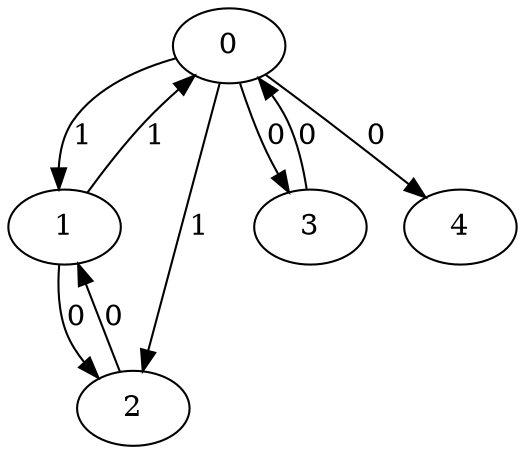 // Source:460 Canonical: -1 1 1 0 0 1 -1 0 -1 -1 -1 0 -1 -1 -1 0 -1 -1 -1 -1 -1 -1 -1 -1 -1
digraph HRA_from_460_graph_000 {
  0 -> 1 [label="1"];
  0 -> 2 [label="1"];
  0 -> 3 [label="0"];
  1 -> 0 [label="1"];
  1 -> 2 [label="0"];
  2 -> 1 [label="0"];
  3 -> 0 [label="0"];
  0 -> 4 [label="0"];
}

// Source:460 Canonical: -1 1 1 0 0 1 -1 0 -1 -1 -1 0 -1 -1 -1 0 -1 -1 -1 -1 0 -1 -1 -1 -1
digraph HRA_from_460_graph_001 {
  0 -> 1 [label="1"];
  0 -> 2 [label="1"];
  0 -> 3 [label="0"];
  1 -> 0 [label="1"];
  1 -> 2 [label="0"];
  2 -> 1 [label="0"];
  3 -> 0 [label="0"];
  0 -> 4 [label="0"];
  4 -> 0 [label="0"];
}

// Source:460 Canonical: -1 1 1 0 -1 1 -1 0 -1 0 -1 0 -1 -1 -1 0 -1 -1 -1 -1 -1 -1 -1 -1 -1
digraph HRA_from_460_graph_002 {
  0 -> 1 [label="1"];
  0 -> 2 [label="1"];
  0 -> 3 [label="0"];
  1 -> 0 [label="1"];
  1 -> 2 [label="0"];
  2 -> 1 [label="0"];
  3 -> 0 [label="0"];
  1 -> 4 [label="0"];
}

// Source:460 Canonical: -1 1 1 0 0 1 -1 0 -1 0 -1 0 -1 -1 -1 0 -1 -1 -1 -1 -1 -1 -1 -1 -1
digraph HRA_from_460_graph_003 {
  0 -> 1 [label="1"];
  0 -> 2 [label="1"];
  0 -> 3 [label="0"];
  1 -> 0 [label="1"];
  1 -> 2 [label="0"];
  2 -> 1 [label="0"];
  3 -> 0 [label="0"];
  0 -> 4 [label="0"];
  1 -> 4 [label="0"];
}

// Source:460 Canonical: -1 1 1 0 -1 1 -1 0 -1 0 -1 0 -1 -1 -1 0 -1 -1 -1 -1 0 -1 -1 -1 -1
digraph HRA_from_460_graph_004 {
  0 -> 1 [label="1"];
  0 -> 2 [label="1"];
  0 -> 3 [label="0"];
  1 -> 0 [label="1"];
  1 -> 2 [label="0"];
  2 -> 1 [label="0"];
  3 -> 0 [label="0"];
  4 -> 0 [label="0"];
  1 -> 4 [label="0"];
}

// Source:460 Canonical: -1 1 1 0 0 1 -1 0 -1 0 -1 0 -1 -1 -1 0 -1 -1 -1 -1 0 -1 -1 -1 -1
digraph HRA_from_460_graph_005 {
  0 -> 1 [label="1"];
  0 -> 2 [label="1"];
  0 -> 3 [label="0"];
  1 -> 0 [label="1"];
  1 -> 2 [label="0"];
  2 -> 1 [label="0"];
  3 -> 0 [label="0"];
  0 -> 4 [label="0"];
  4 -> 0 [label="0"];
  1 -> 4 [label="0"];
}

// Source:460 Canonical: -1 1 1 0 0 1 -1 0 -1 -1 -1 0 -1 -1 -1 0 -1 -1 -1 -1 -1 0 -1 -1 -1
digraph HRA_from_460_graph_006 {
  0 -> 1 [label="1"];
  0 -> 2 [label="1"];
  0 -> 3 [label="0"];
  1 -> 0 [label="1"];
  1 -> 2 [label="0"];
  2 -> 1 [label="0"];
  3 -> 0 [label="0"];
  0 -> 4 [label="0"];
  4 -> 1 [label="0"];
}

// Source:460 Canonical: -1 1 1 0 0 1 -1 0 -1 -1 -1 0 -1 -1 -1 0 -1 -1 -1 -1 0 0 -1 -1 -1
digraph HRA_from_460_graph_007 {
  0 -> 1 [label="1"];
  0 -> 2 [label="1"];
  0 -> 3 [label="0"];
  1 -> 0 [label="1"];
  1 -> 2 [label="0"];
  2 -> 1 [label="0"];
  3 -> 0 [label="0"];
  0 -> 4 [label="0"];
  4 -> 0 [label="0"];
  4 -> 1 [label="0"];
}

// Source:460 Canonical: -1 1 1 0 -1 1 -1 0 -1 0 -1 0 -1 -1 -1 0 -1 -1 -1 -1 -1 0 -1 -1 -1
digraph HRA_from_460_graph_008 {
  0 -> 1 [label="1"];
  0 -> 2 [label="1"];
  0 -> 3 [label="0"];
  1 -> 0 [label="1"];
  1 -> 2 [label="0"];
  2 -> 1 [label="0"];
  3 -> 0 [label="0"];
  1 -> 4 [label="0"];
  4 -> 1 [label="0"];
}

// Source:460 Canonical: -1 1 1 0 0 1 -1 0 -1 0 -1 0 -1 -1 -1 0 -1 -1 -1 -1 -1 0 -1 -1 -1
digraph HRA_from_460_graph_009 {
  0 -> 1 [label="1"];
  0 -> 2 [label="1"];
  0 -> 3 [label="0"];
  1 -> 0 [label="1"];
  1 -> 2 [label="0"];
  2 -> 1 [label="0"];
  3 -> 0 [label="0"];
  0 -> 4 [label="0"];
  1 -> 4 [label="0"];
  4 -> 1 [label="0"];
}

// Source:460 Canonical: -1 1 1 0 -1 1 -1 0 -1 0 -1 0 -1 -1 -1 0 -1 -1 -1 -1 0 0 -1 -1 -1
digraph HRA_from_460_graph_010 {
  0 -> 1 [label="1"];
  0 -> 2 [label="1"];
  0 -> 3 [label="0"];
  1 -> 0 [label="1"];
  1 -> 2 [label="0"];
  2 -> 1 [label="0"];
  3 -> 0 [label="0"];
  4 -> 0 [label="0"];
  1 -> 4 [label="0"];
  4 -> 1 [label="0"];
}

// Source:460 Canonical: -1 1 1 0 0 1 -1 0 -1 0 -1 0 -1 -1 -1 0 -1 -1 -1 -1 0 0 -1 -1 -1
digraph HRA_from_460_graph_011 {
  0 -> 1 [label="1"];
  0 -> 2 [label="1"];
  0 -> 3 [label="0"];
  1 -> 0 [label="1"];
  1 -> 2 [label="0"];
  2 -> 1 [label="0"];
  3 -> 0 [label="0"];
  0 -> 4 [label="0"];
  4 -> 0 [label="0"];
  1 -> 4 [label="0"];
  4 -> 1 [label="0"];
}

// Source:460 Canonical: -1 1 1 0 -1 1 -1 0 -1 -1 -1 0 -1 -1 0 0 -1 -1 -1 -1 -1 -1 -1 -1 -1
digraph HRA_from_460_graph_012 {
  0 -> 1 [label="1"];
  0 -> 2 [label="1"];
  0 -> 3 [label="0"];
  1 -> 0 [label="1"];
  1 -> 2 [label="0"];
  2 -> 1 [label="0"];
  3 -> 0 [label="0"];
  2 -> 4 [label="0"];
}

// Source:460 Canonical: -1 1 1 0 0 1 -1 0 -1 -1 -1 0 -1 -1 0 0 -1 -1 -1 -1 -1 -1 -1 -1 -1
digraph HRA_from_460_graph_013 {
  0 -> 1 [label="1"];
  0 -> 2 [label="1"];
  0 -> 3 [label="0"];
  1 -> 0 [label="1"];
  1 -> 2 [label="0"];
  2 -> 1 [label="0"];
  3 -> 0 [label="0"];
  0 -> 4 [label="0"];
  2 -> 4 [label="0"];
}

// Source:460 Canonical: -1 1 1 0 -1 1 -1 0 -1 -1 -1 0 -1 -1 0 0 -1 -1 -1 -1 0 -1 -1 -1 -1
digraph HRA_from_460_graph_014 {
  0 -> 1 [label="1"];
  0 -> 2 [label="1"];
  0 -> 3 [label="0"];
  1 -> 0 [label="1"];
  1 -> 2 [label="0"];
  2 -> 1 [label="0"];
  3 -> 0 [label="0"];
  4 -> 0 [label="0"];
  2 -> 4 [label="0"];
}

// Source:460 Canonical: -1 1 1 0 0 1 -1 0 -1 -1 -1 0 -1 -1 0 0 -1 -1 -1 -1 0 -1 -1 -1 -1
digraph HRA_from_460_graph_015 {
  0 -> 1 [label="1"];
  0 -> 2 [label="1"];
  0 -> 3 [label="0"];
  1 -> 0 [label="1"];
  1 -> 2 [label="0"];
  2 -> 1 [label="0"];
  3 -> 0 [label="0"];
  0 -> 4 [label="0"];
  4 -> 0 [label="0"];
  2 -> 4 [label="0"];
}

// Source:460 Canonical: -1 1 1 0 -1 1 -1 0 -1 0 -1 0 -1 -1 0 0 -1 -1 -1 -1 -1 -1 -1 -1 -1
digraph HRA_from_460_graph_016 {
  0 -> 1 [label="1"];
  0 -> 2 [label="1"];
  0 -> 3 [label="0"];
  1 -> 0 [label="1"];
  1 -> 2 [label="0"];
  2 -> 1 [label="0"];
  3 -> 0 [label="0"];
  1 -> 4 [label="0"];
  2 -> 4 [label="0"];
}

// Source:460 Canonical: -1 1 1 0 0 1 -1 0 -1 0 -1 0 -1 -1 0 0 -1 -1 -1 -1 -1 -1 -1 -1 -1
digraph HRA_from_460_graph_017 {
  0 -> 1 [label="1"];
  0 -> 2 [label="1"];
  0 -> 3 [label="0"];
  1 -> 0 [label="1"];
  1 -> 2 [label="0"];
  2 -> 1 [label="0"];
  3 -> 0 [label="0"];
  0 -> 4 [label="0"];
  1 -> 4 [label="0"];
  2 -> 4 [label="0"];
}

// Source:460 Canonical: -1 1 1 0 -1 1 -1 0 -1 0 -1 0 -1 -1 0 0 -1 -1 -1 -1 0 -1 -1 -1 -1
digraph HRA_from_460_graph_018 {
  0 -> 1 [label="1"];
  0 -> 2 [label="1"];
  0 -> 3 [label="0"];
  1 -> 0 [label="1"];
  1 -> 2 [label="0"];
  2 -> 1 [label="0"];
  3 -> 0 [label="0"];
  4 -> 0 [label="0"];
  1 -> 4 [label="0"];
  2 -> 4 [label="0"];
}

// Source:460 Canonical: -1 1 1 0 0 1 -1 0 -1 0 -1 0 -1 -1 0 0 -1 -1 -1 -1 0 -1 -1 -1 -1
digraph HRA_from_460_graph_019 {
  0 -> 1 [label="1"];
  0 -> 2 [label="1"];
  0 -> 3 [label="0"];
  1 -> 0 [label="1"];
  1 -> 2 [label="0"];
  2 -> 1 [label="0"];
  3 -> 0 [label="0"];
  0 -> 4 [label="0"];
  4 -> 0 [label="0"];
  1 -> 4 [label="0"];
  2 -> 4 [label="0"];
}

// Source:460 Canonical: -1 1 1 0 -1 1 -1 0 -1 -1 -1 0 -1 -1 0 0 -1 -1 -1 -1 -1 0 -1 -1 -1
digraph HRA_from_460_graph_020 {
  0 -> 1 [label="1"];
  0 -> 2 [label="1"];
  0 -> 3 [label="0"];
  1 -> 0 [label="1"];
  1 -> 2 [label="0"];
  2 -> 1 [label="0"];
  3 -> 0 [label="0"];
  4 -> 1 [label="0"];
  2 -> 4 [label="0"];
}

// Source:460 Canonical: -1 1 1 0 0 1 -1 0 -1 -1 -1 0 -1 -1 0 0 -1 -1 -1 -1 -1 0 -1 -1 -1
digraph HRA_from_460_graph_021 {
  0 -> 1 [label="1"];
  0 -> 2 [label="1"];
  0 -> 3 [label="0"];
  1 -> 0 [label="1"];
  1 -> 2 [label="0"];
  2 -> 1 [label="0"];
  3 -> 0 [label="0"];
  0 -> 4 [label="0"];
  4 -> 1 [label="0"];
  2 -> 4 [label="0"];
}

// Source:460 Canonical: -1 1 1 0 -1 1 -1 0 -1 -1 -1 0 -1 -1 0 0 -1 -1 -1 -1 0 0 -1 -1 -1
digraph HRA_from_460_graph_022 {
  0 -> 1 [label="1"];
  0 -> 2 [label="1"];
  0 -> 3 [label="0"];
  1 -> 0 [label="1"];
  1 -> 2 [label="0"];
  2 -> 1 [label="0"];
  3 -> 0 [label="0"];
  4 -> 0 [label="0"];
  4 -> 1 [label="0"];
  2 -> 4 [label="0"];
}

// Source:460 Canonical: -1 1 1 0 0 1 -1 0 -1 -1 -1 0 -1 -1 0 0 -1 -1 -1 -1 0 0 -1 -1 -1
digraph HRA_from_460_graph_023 {
  0 -> 1 [label="1"];
  0 -> 2 [label="1"];
  0 -> 3 [label="0"];
  1 -> 0 [label="1"];
  1 -> 2 [label="0"];
  2 -> 1 [label="0"];
  3 -> 0 [label="0"];
  0 -> 4 [label="0"];
  4 -> 0 [label="0"];
  4 -> 1 [label="0"];
  2 -> 4 [label="0"];
}

// Source:460 Canonical: -1 1 1 0 -1 1 -1 0 -1 0 -1 0 -1 -1 0 0 -1 -1 -1 -1 -1 0 -1 -1 -1
digraph HRA_from_460_graph_024 {
  0 -> 1 [label="1"];
  0 -> 2 [label="1"];
  0 -> 3 [label="0"];
  1 -> 0 [label="1"];
  1 -> 2 [label="0"];
  2 -> 1 [label="0"];
  3 -> 0 [label="0"];
  1 -> 4 [label="0"];
  4 -> 1 [label="0"];
  2 -> 4 [label="0"];
}

// Source:460 Canonical: -1 1 1 0 0 1 -1 0 -1 0 -1 0 -1 -1 0 0 -1 -1 -1 -1 -1 0 -1 -1 -1
digraph HRA_from_460_graph_025 {
  0 -> 1 [label="1"];
  0 -> 2 [label="1"];
  0 -> 3 [label="0"];
  1 -> 0 [label="1"];
  1 -> 2 [label="0"];
  2 -> 1 [label="0"];
  3 -> 0 [label="0"];
  0 -> 4 [label="0"];
  1 -> 4 [label="0"];
  4 -> 1 [label="0"];
  2 -> 4 [label="0"];
}

// Source:460 Canonical: -1 1 1 0 -1 1 -1 0 -1 0 -1 0 -1 -1 0 0 -1 -1 -1 -1 0 0 -1 -1 -1
digraph HRA_from_460_graph_026 {
  0 -> 1 [label="1"];
  0 -> 2 [label="1"];
  0 -> 3 [label="0"];
  1 -> 0 [label="1"];
  1 -> 2 [label="0"];
  2 -> 1 [label="0"];
  3 -> 0 [label="0"];
  4 -> 0 [label="0"];
  1 -> 4 [label="0"];
  4 -> 1 [label="0"];
  2 -> 4 [label="0"];
}

// Source:460 Canonical: -1 1 1 0 0 1 -1 0 -1 0 -1 0 -1 -1 0 0 -1 -1 -1 -1 0 0 -1 -1 -1
digraph HRA_from_460_graph_027 {
  0 -> 1 [label="1"];
  0 -> 2 [label="1"];
  0 -> 3 [label="0"];
  1 -> 0 [label="1"];
  1 -> 2 [label="0"];
  2 -> 1 [label="0"];
  3 -> 0 [label="0"];
  0 -> 4 [label="0"];
  4 -> 0 [label="0"];
  1 -> 4 [label="0"];
  4 -> 1 [label="0"];
  2 -> 4 [label="0"];
}

// Source:460 Canonical: -1 1 1 0 0 1 -1 0 -1 -1 -1 0 -1 -1 -1 0 -1 -1 -1 -1 -1 -1 0 -1 -1
digraph HRA_from_460_graph_028 {
  0 -> 1 [label="1"];
  0 -> 2 [label="1"];
  0 -> 3 [label="0"];
  1 -> 0 [label="1"];
  1 -> 2 [label="0"];
  2 -> 1 [label="0"];
  3 -> 0 [label="0"];
  0 -> 4 [label="0"];
  4 -> 2 [label="0"];
}

// Source:460 Canonical: -1 1 1 0 0 1 -1 0 -1 -1 -1 0 -1 -1 -1 0 -1 -1 -1 -1 0 -1 0 -1 -1
digraph HRA_from_460_graph_029 {
  0 -> 1 [label="1"];
  0 -> 2 [label="1"];
  0 -> 3 [label="0"];
  1 -> 0 [label="1"];
  1 -> 2 [label="0"];
  2 -> 1 [label="0"];
  3 -> 0 [label="0"];
  0 -> 4 [label="0"];
  4 -> 0 [label="0"];
  4 -> 2 [label="0"];
}

// Source:460 Canonical: -1 1 1 0 -1 1 -1 0 -1 0 -1 0 -1 -1 -1 0 -1 -1 -1 -1 -1 -1 0 -1 -1
digraph HRA_from_460_graph_030 {
  0 -> 1 [label="1"];
  0 -> 2 [label="1"];
  0 -> 3 [label="0"];
  1 -> 0 [label="1"];
  1 -> 2 [label="0"];
  2 -> 1 [label="0"];
  3 -> 0 [label="0"];
  1 -> 4 [label="0"];
  4 -> 2 [label="0"];
}

// Source:460 Canonical: -1 1 1 0 0 1 -1 0 -1 0 -1 0 -1 -1 -1 0 -1 -1 -1 -1 -1 -1 0 -1 -1
digraph HRA_from_460_graph_031 {
  0 -> 1 [label="1"];
  0 -> 2 [label="1"];
  0 -> 3 [label="0"];
  1 -> 0 [label="1"];
  1 -> 2 [label="0"];
  2 -> 1 [label="0"];
  3 -> 0 [label="0"];
  0 -> 4 [label="0"];
  1 -> 4 [label="0"];
  4 -> 2 [label="0"];
}

// Source:460 Canonical: -1 1 1 0 -1 1 -1 0 -1 0 -1 0 -1 -1 -1 0 -1 -1 -1 -1 0 -1 0 -1 -1
digraph HRA_from_460_graph_032 {
  0 -> 1 [label="1"];
  0 -> 2 [label="1"];
  0 -> 3 [label="0"];
  1 -> 0 [label="1"];
  1 -> 2 [label="0"];
  2 -> 1 [label="0"];
  3 -> 0 [label="0"];
  4 -> 0 [label="0"];
  1 -> 4 [label="0"];
  4 -> 2 [label="0"];
}

// Source:460 Canonical: -1 1 1 0 0 1 -1 0 -1 0 -1 0 -1 -1 -1 0 -1 -1 -1 -1 0 -1 0 -1 -1
digraph HRA_from_460_graph_033 {
  0 -> 1 [label="1"];
  0 -> 2 [label="1"];
  0 -> 3 [label="0"];
  1 -> 0 [label="1"];
  1 -> 2 [label="0"];
  2 -> 1 [label="0"];
  3 -> 0 [label="0"];
  0 -> 4 [label="0"];
  4 -> 0 [label="0"];
  1 -> 4 [label="0"];
  4 -> 2 [label="0"];
}

// Source:460 Canonical: -1 1 1 0 0 1 -1 0 -1 -1 -1 0 -1 -1 -1 0 -1 -1 -1 -1 -1 0 0 -1 -1
digraph HRA_from_460_graph_034 {
  0 -> 1 [label="1"];
  0 -> 2 [label="1"];
  0 -> 3 [label="0"];
  1 -> 0 [label="1"];
  1 -> 2 [label="0"];
  2 -> 1 [label="0"];
  3 -> 0 [label="0"];
  0 -> 4 [label="0"];
  4 -> 1 [label="0"];
  4 -> 2 [label="0"];
}

// Source:460 Canonical: -1 1 1 0 0 1 -1 0 -1 -1 -1 0 -1 -1 -1 0 -1 -1 -1 -1 0 0 0 -1 -1
digraph HRA_from_460_graph_035 {
  0 -> 1 [label="1"];
  0 -> 2 [label="1"];
  0 -> 3 [label="0"];
  1 -> 0 [label="1"];
  1 -> 2 [label="0"];
  2 -> 1 [label="0"];
  3 -> 0 [label="0"];
  0 -> 4 [label="0"];
  4 -> 0 [label="0"];
  4 -> 1 [label="0"];
  4 -> 2 [label="0"];
}

// Source:460 Canonical: -1 1 1 0 -1 1 -1 0 -1 0 -1 0 -1 -1 -1 0 -1 -1 -1 -1 -1 0 0 -1 -1
digraph HRA_from_460_graph_036 {
  0 -> 1 [label="1"];
  0 -> 2 [label="1"];
  0 -> 3 [label="0"];
  1 -> 0 [label="1"];
  1 -> 2 [label="0"];
  2 -> 1 [label="0"];
  3 -> 0 [label="0"];
  1 -> 4 [label="0"];
  4 -> 1 [label="0"];
  4 -> 2 [label="0"];
}

// Source:460 Canonical: -1 1 1 0 0 1 -1 0 -1 0 -1 0 -1 -1 -1 0 -1 -1 -1 -1 -1 0 0 -1 -1
digraph HRA_from_460_graph_037 {
  0 -> 1 [label="1"];
  0 -> 2 [label="1"];
  0 -> 3 [label="0"];
  1 -> 0 [label="1"];
  1 -> 2 [label="0"];
  2 -> 1 [label="0"];
  3 -> 0 [label="0"];
  0 -> 4 [label="0"];
  1 -> 4 [label="0"];
  4 -> 1 [label="0"];
  4 -> 2 [label="0"];
}

// Source:460 Canonical: -1 1 1 0 -1 1 -1 0 -1 0 -1 0 -1 -1 -1 0 -1 -1 -1 -1 0 0 0 -1 -1
digraph HRA_from_460_graph_038 {
  0 -> 1 [label="1"];
  0 -> 2 [label="1"];
  0 -> 3 [label="0"];
  1 -> 0 [label="1"];
  1 -> 2 [label="0"];
  2 -> 1 [label="0"];
  3 -> 0 [label="0"];
  4 -> 0 [label="0"];
  1 -> 4 [label="0"];
  4 -> 1 [label="0"];
  4 -> 2 [label="0"];
}

// Source:460 Canonical: -1 1 1 0 0 1 -1 0 -1 0 -1 0 -1 -1 -1 0 -1 -1 -1 -1 0 0 0 -1 -1
digraph HRA_from_460_graph_039 {
  0 -> 1 [label="1"];
  0 -> 2 [label="1"];
  0 -> 3 [label="0"];
  1 -> 0 [label="1"];
  1 -> 2 [label="0"];
  2 -> 1 [label="0"];
  3 -> 0 [label="0"];
  0 -> 4 [label="0"];
  4 -> 0 [label="0"];
  1 -> 4 [label="0"];
  4 -> 1 [label="0"];
  4 -> 2 [label="0"];
}

// Source:460 Canonical: -1 1 1 0 -1 1 -1 0 -1 -1 -1 0 -1 -1 0 0 -1 -1 -1 -1 -1 -1 0 -1 -1
digraph HRA_from_460_graph_040 {
  0 -> 1 [label="1"];
  0 -> 2 [label="1"];
  0 -> 3 [label="0"];
  1 -> 0 [label="1"];
  1 -> 2 [label="0"];
  2 -> 1 [label="0"];
  3 -> 0 [label="0"];
  2 -> 4 [label="0"];
  4 -> 2 [label="0"];
}

// Source:460 Canonical: -1 1 1 0 0 1 -1 0 -1 -1 -1 0 -1 -1 0 0 -1 -1 -1 -1 -1 -1 0 -1 -1
digraph HRA_from_460_graph_041 {
  0 -> 1 [label="1"];
  0 -> 2 [label="1"];
  0 -> 3 [label="0"];
  1 -> 0 [label="1"];
  1 -> 2 [label="0"];
  2 -> 1 [label="0"];
  3 -> 0 [label="0"];
  0 -> 4 [label="0"];
  2 -> 4 [label="0"];
  4 -> 2 [label="0"];
}

// Source:460 Canonical: -1 1 1 0 -1 1 -1 0 -1 -1 -1 0 -1 -1 0 0 -1 -1 -1 -1 0 -1 0 -1 -1
digraph HRA_from_460_graph_042 {
  0 -> 1 [label="1"];
  0 -> 2 [label="1"];
  0 -> 3 [label="0"];
  1 -> 0 [label="1"];
  1 -> 2 [label="0"];
  2 -> 1 [label="0"];
  3 -> 0 [label="0"];
  4 -> 0 [label="0"];
  2 -> 4 [label="0"];
  4 -> 2 [label="0"];
}

// Source:460 Canonical: -1 1 1 0 0 1 -1 0 -1 -1 -1 0 -1 -1 0 0 -1 -1 -1 -1 0 -1 0 -1 -1
digraph HRA_from_460_graph_043 {
  0 -> 1 [label="1"];
  0 -> 2 [label="1"];
  0 -> 3 [label="0"];
  1 -> 0 [label="1"];
  1 -> 2 [label="0"];
  2 -> 1 [label="0"];
  3 -> 0 [label="0"];
  0 -> 4 [label="0"];
  4 -> 0 [label="0"];
  2 -> 4 [label="0"];
  4 -> 2 [label="0"];
}

// Source:460 Canonical: -1 1 1 0 -1 1 -1 0 -1 0 -1 0 -1 -1 0 0 -1 -1 -1 -1 -1 -1 0 -1 -1
digraph HRA_from_460_graph_044 {
  0 -> 1 [label="1"];
  0 -> 2 [label="1"];
  0 -> 3 [label="0"];
  1 -> 0 [label="1"];
  1 -> 2 [label="0"];
  2 -> 1 [label="0"];
  3 -> 0 [label="0"];
  1 -> 4 [label="0"];
  2 -> 4 [label="0"];
  4 -> 2 [label="0"];
}

// Source:460 Canonical: -1 1 1 0 0 1 -1 0 -1 0 -1 0 -1 -1 0 0 -1 -1 -1 -1 -1 -1 0 -1 -1
digraph HRA_from_460_graph_045 {
  0 -> 1 [label="1"];
  0 -> 2 [label="1"];
  0 -> 3 [label="0"];
  1 -> 0 [label="1"];
  1 -> 2 [label="0"];
  2 -> 1 [label="0"];
  3 -> 0 [label="0"];
  0 -> 4 [label="0"];
  1 -> 4 [label="0"];
  2 -> 4 [label="0"];
  4 -> 2 [label="0"];
}

// Source:460 Canonical: -1 1 1 0 -1 1 -1 0 -1 0 -1 0 -1 -1 0 0 -1 -1 -1 -1 0 -1 0 -1 -1
digraph HRA_from_460_graph_046 {
  0 -> 1 [label="1"];
  0 -> 2 [label="1"];
  0 -> 3 [label="0"];
  1 -> 0 [label="1"];
  1 -> 2 [label="0"];
  2 -> 1 [label="0"];
  3 -> 0 [label="0"];
  4 -> 0 [label="0"];
  1 -> 4 [label="0"];
  2 -> 4 [label="0"];
  4 -> 2 [label="0"];
}

// Source:460 Canonical: -1 1 1 0 0 1 -1 0 -1 0 -1 0 -1 -1 0 0 -1 -1 -1 -1 0 -1 0 -1 -1
digraph HRA_from_460_graph_047 {
  0 -> 1 [label="1"];
  0 -> 2 [label="1"];
  0 -> 3 [label="0"];
  1 -> 0 [label="1"];
  1 -> 2 [label="0"];
  2 -> 1 [label="0"];
  3 -> 0 [label="0"];
  0 -> 4 [label="0"];
  4 -> 0 [label="0"];
  1 -> 4 [label="0"];
  2 -> 4 [label="0"];
  4 -> 2 [label="0"];
}

// Source:460 Canonical: -1 1 1 0 -1 1 -1 0 -1 -1 -1 0 -1 -1 0 0 -1 -1 -1 -1 -1 0 0 -1 -1
digraph HRA_from_460_graph_048 {
  0 -> 1 [label="1"];
  0 -> 2 [label="1"];
  0 -> 3 [label="0"];
  1 -> 0 [label="1"];
  1 -> 2 [label="0"];
  2 -> 1 [label="0"];
  3 -> 0 [label="0"];
  4 -> 1 [label="0"];
  2 -> 4 [label="0"];
  4 -> 2 [label="0"];
}

// Source:460 Canonical: -1 1 1 0 0 1 -1 0 -1 -1 -1 0 -1 -1 0 0 -1 -1 -1 -1 -1 0 0 -1 -1
digraph HRA_from_460_graph_049 {
  0 -> 1 [label="1"];
  0 -> 2 [label="1"];
  0 -> 3 [label="0"];
  1 -> 0 [label="1"];
  1 -> 2 [label="0"];
  2 -> 1 [label="0"];
  3 -> 0 [label="0"];
  0 -> 4 [label="0"];
  4 -> 1 [label="0"];
  2 -> 4 [label="0"];
  4 -> 2 [label="0"];
}

// Source:460 Canonical: -1 1 1 0 -1 1 -1 0 -1 -1 -1 0 -1 -1 0 0 -1 -1 -1 -1 0 0 0 -1 -1
digraph HRA_from_460_graph_050 {
  0 -> 1 [label="1"];
  0 -> 2 [label="1"];
  0 -> 3 [label="0"];
  1 -> 0 [label="1"];
  1 -> 2 [label="0"];
  2 -> 1 [label="0"];
  3 -> 0 [label="0"];
  4 -> 0 [label="0"];
  4 -> 1 [label="0"];
  2 -> 4 [label="0"];
  4 -> 2 [label="0"];
}

// Source:460 Canonical: -1 1 1 0 0 1 -1 0 -1 -1 -1 0 -1 -1 0 0 -1 -1 -1 -1 0 0 0 -1 -1
digraph HRA_from_460_graph_051 {
  0 -> 1 [label="1"];
  0 -> 2 [label="1"];
  0 -> 3 [label="0"];
  1 -> 0 [label="1"];
  1 -> 2 [label="0"];
  2 -> 1 [label="0"];
  3 -> 0 [label="0"];
  0 -> 4 [label="0"];
  4 -> 0 [label="0"];
  4 -> 1 [label="0"];
  2 -> 4 [label="0"];
  4 -> 2 [label="0"];
}

// Source:460 Canonical: -1 1 1 0 -1 1 -1 0 -1 0 -1 0 -1 -1 0 0 -1 -1 -1 -1 -1 0 0 -1 -1
digraph HRA_from_460_graph_052 {
  0 -> 1 [label="1"];
  0 -> 2 [label="1"];
  0 -> 3 [label="0"];
  1 -> 0 [label="1"];
  1 -> 2 [label="0"];
  2 -> 1 [label="0"];
  3 -> 0 [label="0"];
  1 -> 4 [label="0"];
  4 -> 1 [label="0"];
  2 -> 4 [label="0"];
  4 -> 2 [label="0"];
}

// Source:460 Canonical: -1 1 1 0 0 1 -1 0 -1 0 -1 0 -1 -1 0 0 -1 -1 -1 -1 -1 0 0 -1 -1
digraph HRA_from_460_graph_053 {
  0 -> 1 [label="1"];
  0 -> 2 [label="1"];
  0 -> 3 [label="0"];
  1 -> 0 [label="1"];
  1 -> 2 [label="0"];
  2 -> 1 [label="0"];
  3 -> 0 [label="0"];
  0 -> 4 [label="0"];
  1 -> 4 [label="0"];
  4 -> 1 [label="0"];
  2 -> 4 [label="0"];
  4 -> 2 [label="0"];
}

// Source:460 Canonical: -1 1 1 0 -1 1 -1 0 -1 0 -1 0 -1 -1 0 0 -1 -1 -1 -1 0 0 0 -1 -1
digraph HRA_from_460_graph_054 {
  0 -> 1 [label="1"];
  0 -> 2 [label="1"];
  0 -> 3 [label="0"];
  1 -> 0 [label="1"];
  1 -> 2 [label="0"];
  2 -> 1 [label="0"];
  3 -> 0 [label="0"];
  4 -> 0 [label="0"];
  1 -> 4 [label="0"];
  4 -> 1 [label="0"];
  2 -> 4 [label="0"];
  4 -> 2 [label="0"];
}

// Source:460 Canonical: -1 1 1 0 0 1 -1 0 -1 0 -1 0 -1 -1 0 0 -1 -1 -1 -1 0 0 0 -1 -1
digraph HRA_from_460_graph_055 {
  0 -> 1 [label="1"];
  0 -> 2 [label="1"];
  0 -> 3 [label="0"];
  1 -> 0 [label="1"];
  1 -> 2 [label="0"];
  2 -> 1 [label="0"];
  3 -> 0 [label="0"];
  0 -> 4 [label="0"];
  4 -> 0 [label="0"];
  1 -> 4 [label="0"];
  4 -> 1 [label="0"];
  2 -> 4 [label="0"];
  4 -> 2 [label="0"];
}

// Source:460 Canonical: -1 1 1 0 -1 1 -1 0 -1 -1 -1 0 -1 -1 -1 0 -1 -1 -1 0 -1 -1 -1 -1 -1
digraph HRA_from_460_graph_056 {
  0 -> 1 [label="1"];
  0 -> 2 [label="1"];
  0 -> 3 [label="0"];
  1 -> 0 [label="1"];
  1 -> 2 [label="0"];
  2 -> 1 [label="0"];
  3 -> 0 [label="0"];
  3 -> 4 [label="0"];
}

// Source:460 Canonical: -1 1 1 0 0 1 -1 0 -1 -1 -1 0 -1 -1 -1 0 -1 -1 -1 0 -1 -1 -1 -1 -1
digraph HRA_from_460_graph_057 {
  0 -> 1 [label="1"];
  0 -> 2 [label="1"];
  0 -> 3 [label="0"];
  1 -> 0 [label="1"];
  1 -> 2 [label="0"];
  2 -> 1 [label="0"];
  3 -> 0 [label="0"];
  0 -> 4 [label="0"];
  3 -> 4 [label="0"];
}

// Source:460 Canonical: -1 1 1 0 -1 1 -1 0 -1 -1 -1 0 -1 -1 -1 0 -1 -1 -1 0 0 -1 -1 -1 -1
digraph HRA_from_460_graph_058 {
  0 -> 1 [label="1"];
  0 -> 2 [label="1"];
  0 -> 3 [label="0"];
  1 -> 0 [label="1"];
  1 -> 2 [label="0"];
  2 -> 1 [label="0"];
  3 -> 0 [label="0"];
  4 -> 0 [label="0"];
  3 -> 4 [label="0"];
}

// Source:460 Canonical: -1 1 1 0 0 1 -1 0 -1 -1 -1 0 -1 -1 -1 0 -1 -1 -1 0 0 -1 -1 -1 -1
digraph HRA_from_460_graph_059 {
  0 -> 1 [label="1"];
  0 -> 2 [label="1"];
  0 -> 3 [label="0"];
  1 -> 0 [label="1"];
  1 -> 2 [label="0"];
  2 -> 1 [label="0"];
  3 -> 0 [label="0"];
  0 -> 4 [label="0"];
  4 -> 0 [label="0"];
  3 -> 4 [label="0"];
}

// Source:460 Canonical: -1 1 1 0 -1 1 -1 0 -1 0 -1 0 -1 -1 -1 0 -1 -1 -1 0 -1 -1 -1 -1 -1
digraph HRA_from_460_graph_060 {
  0 -> 1 [label="1"];
  0 -> 2 [label="1"];
  0 -> 3 [label="0"];
  1 -> 0 [label="1"];
  1 -> 2 [label="0"];
  2 -> 1 [label="0"];
  3 -> 0 [label="0"];
  1 -> 4 [label="0"];
  3 -> 4 [label="0"];
}

// Source:460 Canonical: -1 1 1 0 0 1 -1 0 -1 0 -1 0 -1 -1 -1 0 -1 -1 -1 0 -1 -1 -1 -1 -1
digraph HRA_from_460_graph_061 {
  0 -> 1 [label="1"];
  0 -> 2 [label="1"];
  0 -> 3 [label="0"];
  1 -> 0 [label="1"];
  1 -> 2 [label="0"];
  2 -> 1 [label="0"];
  3 -> 0 [label="0"];
  0 -> 4 [label="0"];
  1 -> 4 [label="0"];
  3 -> 4 [label="0"];
}

// Source:460 Canonical: -1 1 1 0 -1 1 -1 0 -1 0 -1 0 -1 -1 -1 0 -1 -1 -1 0 0 -1 -1 -1 -1
digraph HRA_from_460_graph_062 {
  0 -> 1 [label="1"];
  0 -> 2 [label="1"];
  0 -> 3 [label="0"];
  1 -> 0 [label="1"];
  1 -> 2 [label="0"];
  2 -> 1 [label="0"];
  3 -> 0 [label="0"];
  4 -> 0 [label="0"];
  1 -> 4 [label="0"];
  3 -> 4 [label="0"];
}

// Source:460 Canonical: -1 1 1 0 0 1 -1 0 -1 0 -1 0 -1 -1 -1 0 -1 -1 -1 0 0 -1 -1 -1 -1
digraph HRA_from_460_graph_063 {
  0 -> 1 [label="1"];
  0 -> 2 [label="1"];
  0 -> 3 [label="0"];
  1 -> 0 [label="1"];
  1 -> 2 [label="0"];
  2 -> 1 [label="0"];
  3 -> 0 [label="0"];
  0 -> 4 [label="0"];
  4 -> 0 [label="0"];
  1 -> 4 [label="0"];
  3 -> 4 [label="0"];
}

// Source:460 Canonical: -1 1 1 0 -1 1 -1 0 -1 -1 -1 0 -1 -1 -1 0 -1 -1 -1 0 -1 0 -1 -1 -1
digraph HRA_from_460_graph_064 {
  0 -> 1 [label="1"];
  0 -> 2 [label="1"];
  0 -> 3 [label="0"];
  1 -> 0 [label="1"];
  1 -> 2 [label="0"];
  2 -> 1 [label="0"];
  3 -> 0 [label="0"];
  4 -> 1 [label="0"];
  3 -> 4 [label="0"];
}

// Source:460 Canonical: -1 1 1 0 0 1 -1 0 -1 -1 -1 0 -1 -1 -1 0 -1 -1 -1 0 -1 0 -1 -1 -1
digraph HRA_from_460_graph_065 {
  0 -> 1 [label="1"];
  0 -> 2 [label="1"];
  0 -> 3 [label="0"];
  1 -> 0 [label="1"];
  1 -> 2 [label="0"];
  2 -> 1 [label="0"];
  3 -> 0 [label="0"];
  0 -> 4 [label="0"];
  4 -> 1 [label="0"];
  3 -> 4 [label="0"];
}

// Source:460 Canonical: -1 1 1 0 -1 1 -1 0 -1 -1 -1 0 -1 -1 -1 0 -1 -1 -1 0 0 0 -1 -1 -1
digraph HRA_from_460_graph_066 {
  0 -> 1 [label="1"];
  0 -> 2 [label="1"];
  0 -> 3 [label="0"];
  1 -> 0 [label="1"];
  1 -> 2 [label="0"];
  2 -> 1 [label="0"];
  3 -> 0 [label="0"];
  4 -> 0 [label="0"];
  4 -> 1 [label="0"];
  3 -> 4 [label="0"];
}

// Source:460 Canonical: -1 1 1 0 0 1 -1 0 -1 -1 -1 0 -1 -1 -1 0 -1 -1 -1 0 0 0 -1 -1 -1
digraph HRA_from_460_graph_067 {
  0 -> 1 [label="1"];
  0 -> 2 [label="1"];
  0 -> 3 [label="0"];
  1 -> 0 [label="1"];
  1 -> 2 [label="0"];
  2 -> 1 [label="0"];
  3 -> 0 [label="0"];
  0 -> 4 [label="0"];
  4 -> 0 [label="0"];
  4 -> 1 [label="0"];
  3 -> 4 [label="0"];
}

// Source:460 Canonical: -1 1 1 0 -1 1 -1 0 -1 0 -1 0 -1 -1 -1 0 -1 -1 -1 0 -1 0 -1 -1 -1
digraph HRA_from_460_graph_068 {
  0 -> 1 [label="1"];
  0 -> 2 [label="1"];
  0 -> 3 [label="0"];
  1 -> 0 [label="1"];
  1 -> 2 [label="0"];
  2 -> 1 [label="0"];
  3 -> 0 [label="0"];
  1 -> 4 [label="0"];
  4 -> 1 [label="0"];
  3 -> 4 [label="0"];
}

// Source:460 Canonical: -1 1 1 0 0 1 -1 0 -1 0 -1 0 -1 -1 -1 0 -1 -1 -1 0 -1 0 -1 -1 -1
digraph HRA_from_460_graph_069 {
  0 -> 1 [label="1"];
  0 -> 2 [label="1"];
  0 -> 3 [label="0"];
  1 -> 0 [label="1"];
  1 -> 2 [label="0"];
  2 -> 1 [label="0"];
  3 -> 0 [label="0"];
  0 -> 4 [label="0"];
  1 -> 4 [label="0"];
  4 -> 1 [label="0"];
  3 -> 4 [label="0"];
}

// Source:460 Canonical: -1 1 1 0 -1 1 -1 0 -1 0 -1 0 -1 -1 -1 0 -1 -1 -1 0 0 0 -1 -1 -1
digraph HRA_from_460_graph_070 {
  0 -> 1 [label="1"];
  0 -> 2 [label="1"];
  0 -> 3 [label="0"];
  1 -> 0 [label="1"];
  1 -> 2 [label="0"];
  2 -> 1 [label="0"];
  3 -> 0 [label="0"];
  4 -> 0 [label="0"];
  1 -> 4 [label="0"];
  4 -> 1 [label="0"];
  3 -> 4 [label="0"];
}

// Source:460 Canonical: -1 1 1 0 0 1 -1 0 -1 0 -1 0 -1 -1 -1 0 -1 -1 -1 0 0 0 -1 -1 -1
digraph HRA_from_460_graph_071 {
  0 -> 1 [label="1"];
  0 -> 2 [label="1"];
  0 -> 3 [label="0"];
  1 -> 0 [label="1"];
  1 -> 2 [label="0"];
  2 -> 1 [label="0"];
  3 -> 0 [label="0"];
  0 -> 4 [label="0"];
  4 -> 0 [label="0"];
  1 -> 4 [label="0"];
  4 -> 1 [label="0"];
  3 -> 4 [label="0"];
}

// Source:460 Canonical: -1 1 1 0 -1 1 -1 0 -1 -1 -1 0 -1 -1 0 0 -1 -1 -1 0 -1 -1 -1 -1 -1
digraph HRA_from_460_graph_072 {
  0 -> 1 [label="1"];
  0 -> 2 [label="1"];
  0 -> 3 [label="0"];
  1 -> 0 [label="1"];
  1 -> 2 [label="0"];
  2 -> 1 [label="0"];
  3 -> 0 [label="0"];
  2 -> 4 [label="0"];
  3 -> 4 [label="0"];
}

// Source:460 Canonical: -1 1 1 0 0 1 -1 0 -1 -1 -1 0 -1 -1 0 0 -1 -1 -1 0 -1 -1 -1 -1 -1
digraph HRA_from_460_graph_073 {
  0 -> 1 [label="1"];
  0 -> 2 [label="1"];
  0 -> 3 [label="0"];
  1 -> 0 [label="1"];
  1 -> 2 [label="0"];
  2 -> 1 [label="0"];
  3 -> 0 [label="0"];
  0 -> 4 [label="0"];
  2 -> 4 [label="0"];
  3 -> 4 [label="0"];
}

// Source:460 Canonical: -1 1 1 0 -1 1 -1 0 -1 -1 -1 0 -1 -1 0 0 -1 -1 -1 0 0 -1 -1 -1 -1
digraph HRA_from_460_graph_074 {
  0 -> 1 [label="1"];
  0 -> 2 [label="1"];
  0 -> 3 [label="0"];
  1 -> 0 [label="1"];
  1 -> 2 [label="0"];
  2 -> 1 [label="0"];
  3 -> 0 [label="0"];
  4 -> 0 [label="0"];
  2 -> 4 [label="0"];
  3 -> 4 [label="0"];
}

// Source:460 Canonical: -1 1 1 0 0 1 -1 0 -1 -1 -1 0 -1 -1 0 0 -1 -1 -1 0 0 -1 -1 -1 -1
digraph HRA_from_460_graph_075 {
  0 -> 1 [label="1"];
  0 -> 2 [label="1"];
  0 -> 3 [label="0"];
  1 -> 0 [label="1"];
  1 -> 2 [label="0"];
  2 -> 1 [label="0"];
  3 -> 0 [label="0"];
  0 -> 4 [label="0"];
  4 -> 0 [label="0"];
  2 -> 4 [label="0"];
  3 -> 4 [label="0"];
}

// Source:460 Canonical: -1 1 1 0 -1 1 -1 0 -1 0 -1 0 -1 -1 0 0 -1 -1 -1 0 -1 -1 -1 -1 -1
digraph HRA_from_460_graph_076 {
  0 -> 1 [label="1"];
  0 -> 2 [label="1"];
  0 -> 3 [label="0"];
  1 -> 0 [label="1"];
  1 -> 2 [label="0"];
  2 -> 1 [label="0"];
  3 -> 0 [label="0"];
  1 -> 4 [label="0"];
  2 -> 4 [label="0"];
  3 -> 4 [label="0"];
}

// Source:460 Canonical: -1 1 1 0 0 1 -1 0 -1 0 -1 0 -1 -1 0 0 -1 -1 -1 0 -1 -1 -1 -1 -1
digraph HRA_from_460_graph_077 {
  0 -> 1 [label="1"];
  0 -> 2 [label="1"];
  0 -> 3 [label="0"];
  1 -> 0 [label="1"];
  1 -> 2 [label="0"];
  2 -> 1 [label="0"];
  3 -> 0 [label="0"];
  0 -> 4 [label="0"];
  1 -> 4 [label="0"];
  2 -> 4 [label="0"];
  3 -> 4 [label="0"];
}

// Source:460 Canonical: -1 1 1 0 -1 1 -1 0 -1 0 -1 0 -1 -1 0 0 -1 -1 -1 0 0 -1 -1 -1 -1
digraph HRA_from_460_graph_078 {
  0 -> 1 [label="1"];
  0 -> 2 [label="1"];
  0 -> 3 [label="0"];
  1 -> 0 [label="1"];
  1 -> 2 [label="0"];
  2 -> 1 [label="0"];
  3 -> 0 [label="0"];
  4 -> 0 [label="0"];
  1 -> 4 [label="0"];
  2 -> 4 [label="0"];
  3 -> 4 [label="0"];
}

// Source:460 Canonical: -1 1 1 0 0 1 -1 0 -1 0 -1 0 -1 -1 0 0 -1 -1 -1 0 0 -1 -1 -1 -1
digraph HRA_from_460_graph_079 {
  0 -> 1 [label="1"];
  0 -> 2 [label="1"];
  0 -> 3 [label="0"];
  1 -> 0 [label="1"];
  1 -> 2 [label="0"];
  2 -> 1 [label="0"];
  3 -> 0 [label="0"];
  0 -> 4 [label="0"];
  4 -> 0 [label="0"];
  1 -> 4 [label="0"];
  2 -> 4 [label="0"];
  3 -> 4 [label="0"];
}

// Source:460 Canonical: -1 1 1 0 -1 1 -1 0 -1 -1 -1 0 -1 -1 0 0 -1 -1 -1 0 -1 0 -1 -1 -1
digraph HRA_from_460_graph_080 {
  0 -> 1 [label="1"];
  0 -> 2 [label="1"];
  0 -> 3 [label="0"];
  1 -> 0 [label="1"];
  1 -> 2 [label="0"];
  2 -> 1 [label="0"];
  3 -> 0 [label="0"];
  4 -> 1 [label="0"];
  2 -> 4 [label="0"];
  3 -> 4 [label="0"];
}

// Source:460 Canonical: -1 1 1 0 0 1 -1 0 -1 -1 -1 0 -1 -1 0 0 -1 -1 -1 0 -1 0 -1 -1 -1
digraph HRA_from_460_graph_081 {
  0 -> 1 [label="1"];
  0 -> 2 [label="1"];
  0 -> 3 [label="0"];
  1 -> 0 [label="1"];
  1 -> 2 [label="0"];
  2 -> 1 [label="0"];
  3 -> 0 [label="0"];
  0 -> 4 [label="0"];
  4 -> 1 [label="0"];
  2 -> 4 [label="0"];
  3 -> 4 [label="0"];
}

// Source:460 Canonical: -1 1 1 0 -1 1 -1 0 -1 -1 -1 0 -1 -1 0 0 -1 -1 -1 0 0 0 -1 -1 -1
digraph HRA_from_460_graph_082 {
  0 -> 1 [label="1"];
  0 -> 2 [label="1"];
  0 -> 3 [label="0"];
  1 -> 0 [label="1"];
  1 -> 2 [label="0"];
  2 -> 1 [label="0"];
  3 -> 0 [label="0"];
  4 -> 0 [label="0"];
  4 -> 1 [label="0"];
  2 -> 4 [label="0"];
  3 -> 4 [label="0"];
}

// Source:460 Canonical: -1 1 1 0 0 1 -1 0 -1 -1 -1 0 -1 -1 0 0 -1 -1 -1 0 0 0 -1 -1 -1
digraph HRA_from_460_graph_083 {
  0 -> 1 [label="1"];
  0 -> 2 [label="1"];
  0 -> 3 [label="0"];
  1 -> 0 [label="1"];
  1 -> 2 [label="0"];
  2 -> 1 [label="0"];
  3 -> 0 [label="0"];
  0 -> 4 [label="0"];
  4 -> 0 [label="0"];
  4 -> 1 [label="0"];
  2 -> 4 [label="0"];
  3 -> 4 [label="0"];
}

// Source:460 Canonical: -1 1 1 0 -1 1 -1 0 -1 0 -1 0 -1 -1 0 0 -1 -1 -1 0 -1 0 -1 -1 -1
digraph HRA_from_460_graph_084 {
  0 -> 1 [label="1"];
  0 -> 2 [label="1"];
  0 -> 3 [label="0"];
  1 -> 0 [label="1"];
  1 -> 2 [label="0"];
  2 -> 1 [label="0"];
  3 -> 0 [label="0"];
  1 -> 4 [label="0"];
  4 -> 1 [label="0"];
  2 -> 4 [label="0"];
  3 -> 4 [label="0"];
}

// Source:460 Canonical: -1 1 1 0 0 1 -1 0 -1 0 -1 0 -1 -1 0 0 -1 -1 -1 0 -1 0 -1 -1 -1
digraph HRA_from_460_graph_085 {
  0 -> 1 [label="1"];
  0 -> 2 [label="1"];
  0 -> 3 [label="0"];
  1 -> 0 [label="1"];
  1 -> 2 [label="0"];
  2 -> 1 [label="0"];
  3 -> 0 [label="0"];
  0 -> 4 [label="0"];
  1 -> 4 [label="0"];
  4 -> 1 [label="0"];
  2 -> 4 [label="0"];
  3 -> 4 [label="0"];
}

// Source:460 Canonical: -1 1 1 0 -1 1 -1 0 -1 0 -1 0 -1 -1 0 0 -1 -1 -1 0 0 0 -1 -1 -1
digraph HRA_from_460_graph_086 {
  0 -> 1 [label="1"];
  0 -> 2 [label="1"];
  0 -> 3 [label="0"];
  1 -> 0 [label="1"];
  1 -> 2 [label="0"];
  2 -> 1 [label="0"];
  3 -> 0 [label="0"];
  4 -> 0 [label="0"];
  1 -> 4 [label="0"];
  4 -> 1 [label="0"];
  2 -> 4 [label="0"];
  3 -> 4 [label="0"];
}

// Source:460 Canonical: -1 1 1 0 0 1 -1 0 -1 0 -1 0 -1 -1 0 0 -1 -1 -1 0 0 0 -1 -1 -1
digraph HRA_from_460_graph_087 {
  0 -> 1 [label="1"];
  0 -> 2 [label="1"];
  0 -> 3 [label="0"];
  1 -> 0 [label="1"];
  1 -> 2 [label="0"];
  2 -> 1 [label="0"];
  3 -> 0 [label="0"];
  0 -> 4 [label="0"];
  4 -> 0 [label="0"];
  1 -> 4 [label="0"];
  4 -> 1 [label="0"];
  2 -> 4 [label="0"];
  3 -> 4 [label="0"];
}

// Source:460 Canonical: -1 1 1 0 -1 1 -1 0 -1 -1 -1 0 -1 -1 -1 0 -1 -1 -1 0 -1 -1 0 -1 -1
digraph HRA_from_460_graph_088 {
  0 -> 1 [label="1"];
  0 -> 2 [label="1"];
  0 -> 3 [label="0"];
  1 -> 0 [label="1"];
  1 -> 2 [label="0"];
  2 -> 1 [label="0"];
  3 -> 0 [label="0"];
  4 -> 2 [label="0"];
  3 -> 4 [label="0"];
}

// Source:460 Canonical: -1 1 1 0 0 1 -1 0 -1 -1 -1 0 -1 -1 -1 0 -1 -1 -1 0 -1 -1 0 -1 -1
digraph HRA_from_460_graph_089 {
  0 -> 1 [label="1"];
  0 -> 2 [label="1"];
  0 -> 3 [label="0"];
  1 -> 0 [label="1"];
  1 -> 2 [label="0"];
  2 -> 1 [label="0"];
  3 -> 0 [label="0"];
  0 -> 4 [label="0"];
  4 -> 2 [label="0"];
  3 -> 4 [label="0"];
}

// Source:460 Canonical: -1 1 1 0 -1 1 -1 0 -1 -1 -1 0 -1 -1 -1 0 -1 -1 -1 0 0 -1 0 -1 -1
digraph HRA_from_460_graph_090 {
  0 -> 1 [label="1"];
  0 -> 2 [label="1"];
  0 -> 3 [label="0"];
  1 -> 0 [label="1"];
  1 -> 2 [label="0"];
  2 -> 1 [label="0"];
  3 -> 0 [label="0"];
  4 -> 0 [label="0"];
  4 -> 2 [label="0"];
  3 -> 4 [label="0"];
}

// Source:460 Canonical: -1 1 1 0 0 1 -1 0 -1 -1 -1 0 -1 -1 -1 0 -1 -1 -1 0 0 -1 0 -1 -1
digraph HRA_from_460_graph_091 {
  0 -> 1 [label="1"];
  0 -> 2 [label="1"];
  0 -> 3 [label="0"];
  1 -> 0 [label="1"];
  1 -> 2 [label="0"];
  2 -> 1 [label="0"];
  3 -> 0 [label="0"];
  0 -> 4 [label="0"];
  4 -> 0 [label="0"];
  4 -> 2 [label="0"];
  3 -> 4 [label="0"];
}

// Source:460 Canonical: -1 1 1 0 -1 1 -1 0 -1 0 -1 0 -1 -1 -1 0 -1 -1 -1 0 -1 -1 0 -1 -1
digraph HRA_from_460_graph_092 {
  0 -> 1 [label="1"];
  0 -> 2 [label="1"];
  0 -> 3 [label="0"];
  1 -> 0 [label="1"];
  1 -> 2 [label="0"];
  2 -> 1 [label="0"];
  3 -> 0 [label="0"];
  1 -> 4 [label="0"];
  4 -> 2 [label="0"];
  3 -> 4 [label="0"];
}

// Source:460 Canonical: -1 1 1 0 0 1 -1 0 -1 0 -1 0 -1 -1 -1 0 -1 -1 -1 0 -1 -1 0 -1 -1
digraph HRA_from_460_graph_093 {
  0 -> 1 [label="1"];
  0 -> 2 [label="1"];
  0 -> 3 [label="0"];
  1 -> 0 [label="1"];
  1 -> 2 [label="0"];
  2 -> 1 [label="0"];
  3 -> 0 [label="0"];
  0 -> 4 [label="0"];
  1 -> 4 [label="0"];
  4 -> 2 [label="0"];
  3 -> 4 [label="0"];
}

// Source:460 Canonical: -1 1 1 0 -1 1 -1 0 -1 0 -1 0 -1 -1 -1 0 -1 -1 -1 0 0 -1 0 -1 -1
digraph HRA_from_460_graph_094 {
  0 -> 1 [label="1"];
  0 -> 2 [label="1"];
  0 -> 3 [label="0"];
  1 -> 0 [label="1"];
  1 -> 2 [label="0"];
  2 -> 1 [label="0"];
  3 -> 0 [label="0"];
  4 -> 0 [label="0"];
  1 -> 4 [label="0"];
  4 -> 2 [label="0"];
  3 -> 4 [label="0"];
}

// Source:460 Canonical: -1 1 1 0 0 1 -1 0 -1 0 -1 0 -1 -1 -1 0 -1 -1 -1 0 0 -1 0 -1 -1
digraph HRA_from_460_graph_095 {
  0 -> 1 [label="1"];
  0 -> 2 [label="1"];
  0 -> 3 [label="0"];
  1 -> 0 [label="1"];
  1 -> 2 [label="0"];
  2 -> 1 [label="0"];
  3 -> 0 [label="0"];
  0 -> 4 [label="0"];
  4 -> 0 [label="0"];
  1 -> 4 [label="0"];
  4 -> 2 [label="0"];
  3 -> 4 [label="0"];
}

// Source:460 Canonical: -1 1 1 0 -1 1 -1 0 -1 -1 -1 0 -1 -1 -1 0 -1 -1 -1 0 -1 0 0 -1 -1
digraph HRA_from_460_graph_096 {
  0 -> 1 [label="1"];
  0 -> 2 [label="1"];
  0 -> 3 [label="0"];
  1 -> 0 [label="1"];
  1 -> 2 [label="0"];
  2 -> 1 [label="0"];
  3 -> 0 [label="0"];
  4 -> 1 [label="0"];
  4 -> 2 [label="0"];
  3 -> 4 [label="0"];
}

// Source:460 Canonical: -1 1 1 0 0 1 -1 0 -1 -1 -1 0 -1 -1 -1 0 -1 -1 -1 0 -1 0 0 -1 -1
digraph HRA_from_460_graph_097 {
  0 -> 1 [label="1"];
  0 -> 2 [label="1"];
  0 -> 3 [label="0"];
  1 -> 0 [label="1"];
  1 -> 2 [label="0"];
  2 -> 1 [label="0"];
  3 -> 0 [label="0"];
  0 -> 4 [label="0"];
  4 -> 1 [label="0"];
  4 -> 2 [label="0"];
  3 -> 4 [label="0"];
}

// Source:460 Canonical: -1 1 1 0 -1 1 -1 0 -1 -1 -1 0 -1 -1 -1 0 -1 -1 -1 0 0 0 0 -1 -1
digraph HRA_from_460_graph_098 {
  0 -> 1 [label="1"];
  0 -> 2 [label="1"];
  0 -> 3 [label="0"];
  1 -> 0 [label="1"];
  1 -> 2 [label="0"];
  2 -> 1 [label="0"];
  3 -> 0 [label="0"];
  4 -> 0 [label="0"];
  4 -> 1 [label="0"];
  4 -> 2 [label="0"];
  3 -> 4 [label="0"];
}

// Source:460 Canonical: -1 1 1 0 0 1 -1 0 -1 -1 -1 0 -1 -1 -1 0 -1 -1 -1 0 0 0 0 -1 -1
digraph HRA_from_460_graph_099 {
  0 -> 1 [label="1"];
  0 -> 2 [label="1"];
  0 -> 3 [label="0"];
  1 -> 0 [label="1"];
  1 -> 2 [label="0"];
  2 -> 1 [label="0"];
  3 -> 0 [label="0"];
  0 -> 4 [label="0"];
  4 -> 0 [label="0"];
  4 -> 1 [label="0"];
  4 -> 2 [label="0"];
  3 -> 4 [label="0"];
}

// Source:460 Canonical: -1 1 1 0 -1 1 -1 0 -1 0 -1 0 -1 -1 -1 0 -1 -1 -1 0 -1 0 0 -1 -1
digraph HRA_from_460_graph_100 {
  0 -> 1 [label="1"];
  0 -> 2 [label="1"];
  0 -> 3 [label="0"];
  1 -> 0 [label="1"];
  1 -> 2 [label="0"];
  2 -> 1 [label="0"];
  3 -> 0 [label="0"];
  1 -> 4 [label="0"];
  4 -> 1 [label="0"];
  4 -> 2 [label="0"];
  3 -> 4 [label="0"];
}

// Source:460 Canonical: -1 1 1 0 0 1 -1 0 -1 0 -1 0 -1 -1 -1 0 -1 -1 -1 0 -1 0 0 -1 -1
digraph HRA_from_460_graph_101 {
  0 -> 1 [label="1"];
  0 -> 2 [label="1"];
  0 -> 3 [label="0"];
  1 -> 0 [label="1"];
  1 -> 2 [label="0"];
  2 -> 1 [label="0"];
  3 -> 0 [label="0"];
  0 -> 4 [label="0"];
  1 -> 4 [label="0"];
  4 -> 1 [label="0"];
  4 -> 2 [label="0"];
  3 -> 4 [label="0"];
}

// Source:460 Canonical: -1 1 1 0 -1 1 -1 0 -1 0 -1 0 -1 -1 -1 0 -1 -1 -1 0 0 0 0 -1 -1
digraph HRA_from_460_graph_102 {
  0 -> 1 [label="1"];
  0 -> 2 [label="1"];
  0 -> 3 [label="0"];
  1 -> 0 [label="1"];
  1 -> 2 [label="0"];
  2 -> 1 [label="0"];
  3 -> 0 [label="0"];
  4 -> 0 [label="0"];
  1 -> 4 [label="0"];
  4 -> 1 [label="0"];
  4 -> 2 [label="0"];
  3 -> 4 [label="0"];
}

// Source:460 Canonical: -1 1 1 0 0 1 -1 0 -1 0 -1 0 -1 -1 -1 0 -1 -1 -1 0 0 0 0 -1 -1
digraph HRA_from_460_graph_103 {
  0 -> 1 [label="1"];
  0 -> 2 [label="1"];
  0 -> 3 [label="0"];
  1 -> 0 [label="1"];
  1 -> 2 [label="0"];
  2 -> 1 [label="0"];
  3 -> 0 [label="0"];
  0 -> 4 [label="0"];
  4 -> 0 [label="0"];
  1 -> 4 [label="0"];
  4 -> 1 [label="0"];
  4 -> 2 [label="0"];
  3 -> 4 [label="0"];
}

// Source:460 Canonical: -1 1 1 0 -1 1 -1 0 -1 -1 -1 0 -1 -1 0 0 -1 -1 -1 0 -1 -1 0 -1 -1
digraph HRA_from_460_graph_104 {
  0 -> 1 [label="1"];
  0 -> 2 [label="1"];
  0 -> 3 [label="0"];
  1 -> 0 [label="1"];
  1 -> 2 [label="0"];
  2 -> 1 [label="0"];
  3 -> 0 [label="0"];
  2 -> 4 [label="0"];
  4 -> 2 [label="0"];
  3 -> 4 [label="0"];
}

// Source:460 Canonical: -1 1 1 0 0 1 -1 0 -1 -1 -1 0 -1 -1 0 0 -1 -1 -1 0 -1 -1 0 -1 -1
digraph HRA_from_460_graph_105 {
  0 -> 1 [label="1"];
  0 -> 2 [label="1"];
  0 -> 3 [label="0"];
  1 -> 0 [label="1"];
  1 -> 2 [label="0"];
  2 -> 1 [label="0"];
  3 -> 0 [label="0"];
  0 -> 4 [label="0"];
  2 -> 4 [label="0"];
  4 -> 2 [label="0"];
  3 -> 4 [label="0"];
}

// Source:460 Canonical: -1 1 1 0 -1 1 -1 0 -1 -1 -1 0 -1 -1 0 0 -1 -1 -1 0 0 -1 0 -1 -1
digraph HRA_from_460_graph_106 {
  0 -> 1 [label="1"];
  0 -> 2 [label="1"];
  0 -> 3 [label="0"];
  1 -> 0 [label="1"];
  1 -> 2 [label="0"];
  2 -> 1 [label="0"];
  3 -> 0 [label="0"];
  4 -> 0 [label="0"];
  2 -> 4 [label="0"];
  4 -> 2 [label="0"];
  3 -> 4 [label="0"];
}

// Source:460 Canonical: -1 1 1 0 0 1 -1 0 -1 -1 -1 0 -1 -1 0 0 -1 -1 -1 0 0 -1 0 -1 -1
digraph HRA_from_460_graph_107 {
  0 -> 1 [label="1"];
  0 -> 2 [label="1"];
  0 -> 3 [label="0"];
  1 -> 0 [label="1"];
  1 -> 2 [label="0"];
  2 -> 1 [label="0"];
  3 -> 0 [label="0"];
  0 -> 4 [label="0"];
  4 -> 0 [label="0"];
  2 -> 4 [label="0"];
  4 -> 2 [label="0"];
  3 -> 4 [label="0"];
}

// Source:460 Canonical: -1 1 1 0 -1 1 -1 0 -1 0 -1 0 -1 -1 0 0 -1 -1 -1 0 -1 -1 0 -1 -1
digraph HRA_from_460_graph_108 {
  0 -> 1 [label="1"];
  0 -> 2 [label="1"];
  0 -> 3 [label="0"];
  1 -> 0 [label="1"];
  1 -> 2 [label="0"];
  2 -> 1 [label="0"];
  3 -> 0 [label="0"];
  1 -> 4 [label="0"];
  2 -> 4 [label="0"];
  4 -> 2 [label="0"];
  3 -> 4 [label="0"];
}

// Source:460 Canonical: -1 1 1 0 0 1 -1 0 -1 0 -1 0 -1 -1 0 0 -1 -1 -1 0 -1 -1 0 -1 -1
digraph HRA_from_460_graph_109 {
  0 -> 1 [label="1"];
  0 -> 2 [label="1"];
  0 -> 3 [label="0"];
  1 -> 0 [label="1"];
  1 -> 2 [label="0"];
  2 -> 1 [label="0"];
  3 -> 0 [label="0"];
  0 -> 4 [label="0"];
  1 -> 4 [label="0"];
  2 -> 4 [label="0"];
  4 -> 2 [label="0"];
  3 -> 4 [label="0"];
}

// Source:460 Canonical: -1 1 1 0 -1 1 -1 0 -1 0 -1 0 -1 -1 0 0 -1 -1 -1 0 0 -1 0 -1 -1
digraph HRA_from_460_graph_110 {
  0 -> 1 [label="1"];
  0 -> 2 [label="1"];
  0 -> 3 [label="0"];
  1 -> 0 [label="1"];
  1 -> 2 [label="0"];
  2 -> 1 [label="0"];
  3 -> 0 [label="0"];
  4 -> 0 [label="0"];
  1 -> 4 [label="0"];
  2 -> 4 [label="0"];
  4 -> 2 [label="0"];
  3 -> 4 [label="0"];
}

// Source:460 Canonical: -1 1 1 0 0 1 -1 0 -1 0 -1 0 -1 -1 0 0 -1 -1 -1 0 0 -1 0 -1 -1
digraph HRA_from_460_graph_111 {
  0 -> 1 [label="1"];
  0 -> 2 [label="1"];
  0 -> 3 [label="0"];
  1 -> 0 [label="1"];
  1 -> 2 [label="0"];
  2 -> 1 [label="0"];
  3 -> 0 [label="0"];
  0 -> 4 [label="0"];
  4 -> 0 [label="0"];
  1 -> 4 [label="0"];
  2 -> 4 [label="0"];
  4 -> 2 [label="0"];
  3 -> 4 [label="0"];
}

// Source:460 Canonical: -1 1 1 0 -1 1 -1 0 -1 -1 -1 0 -1 -1 0 0 -1 -1 -1 0 -1 0 0 -1 -1
digraph HRA_from_460_graph_112 {
  0 -> 1 [label="1"];
  0 -> 2 [label="1"];
  0 -> 3 [label="0"];
  1 -> 0 [label="1"];
  1 -> 2 [label="0"];
  2 -> 1 [label="0"];
  3 -> 0 [label="0"];
  4 -> 1 [label="0"];
  2 -> 4 [label="0"];
  4 -> 2 [label="0"];
  3 -> 4 [label="0"];
}

// Source:460 Canonical: -1 1 1 0 0 1 -1 0 -1 -1 -1 0 -1 -1 0 0 -1 -1 -1 0 -1 0 0 -1 -1
digraph HRA_from_460_graph_113 {
  0 -> 1 [label="1"];
  0 -> 2 [label="1"];
  0 -> 3 [label="0"];
  1 -> 0 [label="1"];
  1 -> 2 [label="0"];
  2 -> 1 [label="0"];
  3 -> 0 [label="0"];
  0 -> 4 [label="0"];
  4 -> 1 [label="0"];
  2 -> 4 [label="0"];
  4 -> 2 [label="0"];
  3 -> 4 [label="0"];
}

// Source:460 Canonical: -1 1 1 0 -1 1 -1 0 -1 -1 -1 0 -1 -1 0 0 -1 -1 -1 0 0 0 0 -1 -1
digraph HRA_from_460_graph_114 {
  0 -> 1 [label="1"];
  0 -> 2 [label="1"];
  0 -> 3 [label="0"];
  1 -> 0 [label="1"];
  1 -> 2 [label="0"];
  2 -> 1 [label="0"];
  3 -> 0 [label="0"];
  4 -> 0 [label="0"];
  4 -> 1 [label="0"];
  2 -> 4 [label="0"];
  4 -> 2 [label="0"];
  3 -> 4 [label="0"];
}

// Source:460 Canonical: -1 1 1 0 0 1 -1 0 -1 -1 -1 0 -1 -1 0 0 -1 -1 -1 0 0 0 0 -1 -1
digraph HRA_from_460_graph_115 {
  0 -> 1 [label="1"];
  0 -> 2 [label="1"];
  0 -> 3 [label="0"];
  1 -> 0 [label="1"];
  1 -> 2 [label="0"];
  2 -> 1 [label="0"];
  3 -> 0 [label="0"];
  0 -> 4 [label="0"];
  4 -> 0 [label="0"];
  4 -> 1 [label="0"];
  2 -> 4 [label="0"];
  4 -> 2 [label="0"];
  3 -> 4 [label="0"];
}

// Source:460 Canonical: -1 1 1 0 -1 1 -1 0 -1 0 -1 0 -1 -1 0 0 -1 -1 -1 0 -1 0 0 -1 -1
digraph HRA_from_460_graph_116 {
  0 -> 1 [label="1"];
  0 -> 2 [label="1"];
  0 -> 3 [label="0"];
  1 -> 0 [label="1"];
  1 -> 2 [label="0"];
  2 -> 1 [label="0"];
  3 -> 0 [label="0"];
  1 -> 4 [label="0"];
  4 -> 1 [label="0"];
  2 -> 4 [label="0"];
  4 -> 2 [label="0"];
  3 -> 4 [label="0"];
}

// Source:460 Canonical: -1 1 1 0 0 1 -1 0 -1 0 -1 0 -1 -1 0 0 -1 -1 -1 0 -1 0 0 -1 -1
digraph HRA_from_460_graph_117 {
  0 -> 1 [label="1"];
  0 -> 2 [label="1"];
  0 -> 3 [label="0"];
  1 -> 0 [label="1"];
  1 -> 2 [label="0"];
  2 -> 1 [label="0"];
  3 -> 0 [label="0"];
  0 -> 4 [label="0"];
  1 -> 4 [label="0"];
  4 -> 1 [label="0"];
  2 -> 4 [label="0"];
  4 -> 2 [label="0"];
  3 -> 4 [label="0"];
}

// Source:460 Canonical: -1 1 1 0 -1 1 -1 0 -1 0 -1 0 -1 -1 0 0 -1 -1 -1 0 0 0 0 -1 -1
digraph HRA_from_460_graph_118 {
  0 -> 1 [label="1"];
  0 -> 2 [label="1"];
  0 -> 3 [label="0"];
  1 -> 0 [label="1"];
  1 -> 2 [label="0"];
  2 -> 1 [label="0"];
  3 -> 0 [label="0"];
  4 -> 0 [label="0"];
  1 -> 4 [label="0"];
  4 -> 1 [label="0"];
  2 -> 4 [label="0"];
  4 -> 2 [label="0"];
  3 -> 4 [label="0"];
}

// Source:460 Canonical: -1 1 1 0 0 1 -1 0 -1 0 -1 0 -1 -1 0 0 -1 -1 -1 0 0 0 0 -1 -1
digraph HRA_from_460_graph_119 {
  0 -> 1 [label="1"];
  0 -> 2 [label="1"];
  0 -> 3 [label="0"];
  1 -> 0 [label="1"];
  1 -> 2 [label="0"];
  2 -> 1 [label="0"];
  3 -> 0 [label="0"];
  0 -> 4 [label="0"];
  4 -> 0 [label="0"];
  1 -> 4 [label="0"];
  4 -> 1 [label="0"];
  2 -> 4 [label="0"];
  4 -> 2 [label="0"];
  3 -> 4 [label="0"];
}

// Source:460 Canonical: -1 1 1 0 0 1 -1 0 -1 -1 -1 0 -1 -1 -1 0 -1 -1 -1 -1 -1 -1 -1 0 -1
digraph HRA_from_460_graph_120 {
  0 -> 1 [label="1"];
  0 -> 2 [label="1"];
  0 -> 3 [label="0"];
  1 -> 0 [label="1"];
  1 -> 2 [label="0"];
  2 -> 1 [label="0"];
  3 -> 0 [label="0"];
  0 -> 4 [label="0"];
  4 -> 3 [label="0"];
}

// Source:460 Canonical: -1 1 1 0 0 1 -1 0 -1 -1 -1 0 -1 -1 -1 0 -1 -1 -1 -1 0 -1 -1 0 -1
digraph HRA_from_460_graph_121 {
  0 -> 1 [label="1"];
  0 -> 2 [label="1"];
  0 -> 3 [label="0"];
  1 -> 0 [label="1"];
  1 -> 2 [label="0"];
  2 -> 1 [label="0"];
  3 -> 0 [label="0"];
  0 -> 4 [label="0"];
  4 -> 0 [label="0"];
  4 -> 3 [label="0"];
}

// Source:460 Canonical: -1 1 1 0 -1 1 -1 0 -1 0 -1 0 -1 -1 -1 0 -1 -1 -1 -1 -1 -1 -1 0 -1
digraph HRA_from_460_graph_122 {
  0 -> 1 [label="1"];
  0 -> 2 [label="1"];
  0 -> 3 [label="0"];
  1 -> 0 [label="1"];
  1 -> 2 [label="0"];
  2 -> 1 [label="0"];
  3 -> 0 [label="0"];
  1 -> 4 [label="0"];
  4 -> 3 [label="0"];
}

// Source:460 Canonical: -1 1 1 0 0 1 -1 0 -1 0 -1 0 -1 -1 -1 0 -1 -1 -1 -1 -1 -1 -1 0 -1
digraph HRA_from_460_graph_123 {
  0 -> 1 [label="1"];
  0 -> 2 [label="1"];
  0 -> 3 [label="0"];
  1 -> 0 [label="1"];
  1 -> 2 [label="0"];
  2 -> 1 [label="0"];
  3 -> 0 [label="0"];
  0 -> 4 [label="0"];
  1 -> 4 [label="0"];
  4 -> 3 [label="0"];
}

// Source:460 Canonical: -1 1 1 0 -1 1 -1 0 -1 0 -1 0 -1 -1 -1 0 -1 -1 -1 -1 0 -1 -1 0 -1
digraph HRA_from_460_graph_124 {
  0 -> 1 [label="1"];
  0 -> 2 [label="1"];
  0 -> 3 [label="0"];
  1 -> 0 [label="1"];
  1 -> 2 [label="0"];
  2 -> 1 [label="0"];
  3 -> 0 [label="0"];
  4 -> 0 [label="0"];
  1 -> 4 [label="0"];
  4 -> 3 [label="0"];
}

// Source:460 Canonical: -1 1 1 0 0 1 -1 0 -1 0 -1 0 -1 -1 -1 0 -1 -1 -1 -1 0 -1 -1 0 -1
digraph HRA_from_460_graph_125 {
  0 -> 1 [label="1"];
  0 -> 2 [label="1"];
  0 -> 3 [label="0"];
  1 -> 0 [label="1"];
  1 -> 2 [label="0"];
  2 -> 1 [label="0"];
  3 -> 0 [label="0"];
  0 -> 4 [label="0"];
  4 -> 0 [label="0"];
  1 -> 4 [label="0"];
  4 -> 3 [label="0"];
}

// Source:460 Canonical: -1 1 1 0 0 1 -1 0 -1 -1 -1 0 -1 -1 -1 0 -1 -1 -1 -1 -1 0 -1 0 -1
digraph HRA_from_460_graph_126 {
  0 -> 1 [label="1"];
  0 -> 2 [label="1"];
  0 -> 3 [label="0"];
  1 -> 0 [label="1"];
  1 -> 2 [label="0"];
  2 -> 1 [label="0"];
  3 -> 0 [label="0"];
  0 -> 4 [label="0"];
  4 -> 1 [label="0"];
  4 -> 3 [label="0"];
}

// Source:460 Canonical: -1 1 1 0 0 1 -1 0 -1 -1 -1 0 -1 -1 -1 0 -1 -1 -1 -1 0 0 -1 0 -1
digraph HRA_from_460_graph_127 {
  0 -> 1 [label="1"];
  0 -> 2 [label="1"];
  0 -> 3 [label="0"];
  1 -> 0 [label="1"];
  1 -> 2 [label="0"];
  2 -> 1 [label="0"];
  3 -> 0 [label="0"];
  0 -> 4 [label="0"];
  4 -> 0 [label="0"];
  4 -> 1 [label="0"];
  4 -> 3 [label="0"];
}

// Source:460 Canonical: -1 1 1 0 -1 1 -1 0 -1 0 -1 0 -1 -1 -1 0 -1 -1 -1 -1 -1 0 -1 0 -1
digraph HRA_from_460_graph_128 {
  0 -> 1 [label="1"];
  0 -> 2 [label="1"];
  0 -> 3 [label="0"];
  1 -> 0 [label="1"];
  1 -> 2 [label="0"];
  2 -> 1 [label="0"];
  3 -> 0 [label="0"];
  1 -> 4 [label="0"];
  4 -> 1 [label="0"];
  4 -> 3 [label="0"];
}

// Source:460 Canonical: -1 1 1 0 0 1 -1 0 -1 0 -1 0 -1 -1 -1 0 -1 -1 -1 -1 -1 0 -1 0 -1
digraph HRA_from_460_graph_129 {
  0 -> 1 [label="1"];
  0 -> 2 [label="1"];
  0 -> 3 [label="0"];
  1 -> 0 [label="1"];
  1 -> 2 [label="0"];
  2 -> 1 [label="0"];
  3 -> 0 [label="0"];
  0 -> 4 [label="0"];
  1 -> 4 [label="0"];
  4 -> 1 [label="0"];
  4 -> 3 [label="0"];
}

// Source:460 Canonical: -1 1 1 0 -1 1 -1 0 -1 0 -1 0 -1 -1 -1 0 -1 -1 -1 -1 0 0 -1 0 -1
digraph HRA_from_460_graph_130 {
  0 -> 1 [label="1"];
  0 -> 2 [label="1"];
  0 -> 3 [label="0"];
  1 -> 0 [label="1"];
  1 -> 2 [label="0"];
  2 -> 1 [label="0"];
  3 -> 0 [label="0"];
  4 -> 0 [label="0"];
  1 -> 4 [label="0"];
  4 -> 1 [label="0"];
  4 -> 3 [label="0"];
}

// Source:460 Canonical: -1 1 1 0 0 1 -1 0 -1 0 -1 0 -1 -1 -1 0 -1 -1 -1 -1 0 0 -1 0 -1
digraph HRA_from_460_graph_131 {
  0 -> 1 [label="1"];
  0 -> 2 [label="1"];
  0 -> 3 [label="0"];
  1 -> 0 [label="1"];
  1 -> 2 [label="0"];
  2 -> 1 [label="0"];
  3 -> 0 [label="0"];
  0 -> 4 [label="0"];
  4 -> 0 [label="0"];
  1 -> 4 [label="0"];
  4 -> 1 [label="0"];
  4 -> 3 [label="0"];
}

// Source:460 Canonical: -1 1 1 0 -1 1 -1 0 -1 -1 -1 0 -1 -1 0 0 -1 -1 -1 -1 -1 -1 -1 0 -1
digraph HRA_from_460_graph_132 {
  0 -> 1 [label="1"];
  0 -> 2 [label="1"];
  0 -> 3 [label="0"];
  1 -> 0 [label="1"];
  1 -> 2 [label="0"];
  2 -> 1 [label="0"];
  3 -> 0 [label="0"];
  2 -> 4 [label="0"];
  4 -> 3 [label="0"];
}

// Source:460 Canonical: -1 1 1 0 0 1 -1 0 -1 -1 -1 0 -1 -1 0 0 -1 -1 -1 -1 -1 -1 -1 0 -1
digraph HRA_from_460_graph_133 {
  0 -> 1 [label="1"];
  0 -> 2 [label="1"];
  0 -> 3 [label="0"];
  1 -> 0 [label="1"];
  1 -> 2 [label="0"];
  2 -> 1 [label="0"];
  3 -> 0 [label="0"];
  0 -> 4 [label="0"];
  2 -> 4 [label="0"];
  4 -> 3 [label="0"];
}

// Source:460 Canonical: -1 1 1 0 -1 1 -1 0 -1 -1 -1 0 -1 -1 0 0 -1 -1 -1 -1 0 -1 -1 0 -1
digraph HRA_from_460_graph_134 {
  0 -> 1 [label="1"];
  0 -> 2 [label="1"];
  0 -> 3 [label="0"];
  1 -> 0 [label="1"];
  1 -> 2 [label="0"];
  2 -> 1 [label="0"];
  3 -> 0 [label="0"];
  4 -> 0 [label="0"];
  2 -> 4 [label="0"];
  4 -> 3 [label="0"];
}

// Source:460 Canonical: -1 1 1 0 0 1 -1 0 -1 -1 -1 0 -1 -1 0 0 -1 -1 -1 -1 0 -1 -1 0 -1
digraph HRA_from_460_graph_135 {
  0 -> 1 [label="1"];
  0 -> 2 [label="1"];
  0 -> 3 [label="0"];
  1 -> 0 [label="1"];
  1 -> 2 [label="0"];
  2 -> 1 [label="0"];
  3 -> 0 [label="0"];
  0 -> 4 [label="0"];
  4 -> 0 [label="0"];
  2 -> 4 [label="0"];
  4 -> 3 [label="0"];
}

// Source:460 Canonical: -1 1 1 0 -1 1 -1 0 -1 0 -1 0 -1 -1 0 0 -1 -1 -1 -1 -1 -1 -1 0 -1
digraph HRA_from_460_graph_136 {
  0 -> 1 [label="1"];
  0 -> 2 [label="1"];
  0 -> 3 [label="0"];
  1 -> 0 [label="1"];
  1 -> 2 [label="0"];
  2 -> 1 [label="0"];
  3 -> 0 [label="0"];
  1 -> 4 [label="0"];
  2 -> 4 [label="0"];
  4 -> 3 [label="0"];
}

// Source:460 Canonical: -1 1 1 0 0 1 -1 0 -1 0 -1 0 -1 -1 0 0 -1 -1 -1 -1 -1 -1 -1 0 -1
digraph HRA_from_460_graph_137 {
  0 -> 1 [label="1"];
  0 -> 2 [label="1"];
  0 -> 3 [label="0"];
  1 -> 0 [label="1"];
  1 -> 2 [label="0"];
  2 -> 1 [label="0"];
  3 -> 0 [label="0"];
  0 -> 4 [label="0"];
  1 -> 4 [label="0"];
  2 -> 4 [label="0"];
  4 -> 3 [label="0"];
}

// Source:460 Canonical: -1 1 1 0 -1 1 -1 0 -1 0 -1 0 -1 -1 0 0 -1 -1 -1 -1 0 -1 -1 0 -1
digraph HRA_from_460_graph_138 {
  0 -> 1 [label="1"];
  0 -> 2 [label="1"];
  0 -> 3 [label="0"];
  1 -> 0 [label="1"];
  1 -> 2 [label="0"];
  2 -> 1 [label="0"];
  3 -> 0 [label="0"];
  4 -> 0 [label="0"];
  1 -> 4 [label="0"];
  2 -> 4 [label="0"];
  4 -> 3 [label="0"];
}

// Source:460 Canonical: -1 1 1 0 0 1 -1 0 -1 0 -1 0 -1 -1 0 0 -1 -1 -1 -1 0 -1 -1 0 -1
digraph HRA_from_460_graph_139 {
  0 -> 1 [label="1"];
  0 -> 2 [label="1"];
  0 -> 3 [label="0"];
  1 -> 0 [label="1"];
  1 -> 2 [label="0"];
  2 -> 1 [label="0"];
  3 -> 0 [label="0"];
  0 -> 4 [label="0"];
  4 -> 0 [label="0"];
  1 -> 4 [label="0"];
  2 -> 4 [label="0"];
  4 -> 3 [label="0"];
}

// Source:460 Canonical: -1 1 1 0 -1 1 -1 0 -1 -1 -1 0 -1 -1 0 0 -1 -1 -1 -1 -1 0 -1 0 -1
digraph HRA_from_460_graph_140 {
  0 -> 1 [label="1"];
  0 -> 2 [label="1"];
  0 -> 3 [label="0"];
  1 -> 0 [label="1"];
  1 -> 2 [label="0"];
  2 -> 1 [label="0"];
  3 -> 0 [label="0"];
  4 -> 1 [label="0"];
  2 -> 4 [label="0"];
  4 -> 3 [label="0"];
}

// Source:460 Canonical: -1 1 1 0 0 1 -1 0 -1 -1 -1 0 -1 -1 0 0 -1 -1 -1 -1 -1 0 -1 0 -1
digraph HRA_from_460_graph_141 {
  0 -> 1 [label="1"];
  0 -> 2 [label="1"];
  0 -> 3 [label="0"];
  1 -> 0 [label="1"];
  1 -> 2 [label="0"];
  2 -> 1 [label="0"];
  3 -> 0 [label="0"];
  0 -> 4 [label="0"];
  4 -> 1 [label="0"];
  2 -> 4 [label="0"];
  4 -> 3 [label="0"];
}

// Source:460 Canonical: -1 1 1 0 -1 1 -1 0 -1 -1 -1 0 -1 -1 0 0 -1 -1 -1 -1 0 0 -1 0 -1
digraph HRA_from_460_graph_142 {
  0 -> 1 [label="1"];
  0 -> 2 [label="1"];
  0 -> 3 [label="0"];
  1 -> 0 [label="1"];
  1 -> 2 [label="0"];
  2 -> 1 [label="0"];
  3 -> 0 [label="0"];
  4 -> 0 [label="0"];
  4 -> 1 [label="0"];
  2 -> 4 [label="0"];
  4 -> 3 [label="0"];
}

// Source:460 Canonical: -1 1 1 0 0 1 -1 0 -1 -1 -1 0 -1 -1 0 0 -1 -1 -1 -1 0 0 -1 0 -1
digraph HRA_from_460_graph_143 {
  0 -> 1 [label="1"];
  0 -> 2 [label="1"];
  0 -> 3 [label="0"];
  1 -> 0 [label="1"];
  1 -> 2 [label="0"];
  2 -> 1 [label="0"];
  3 -> 0 [label="0"];
  0 -> 4 [label="0"];
  4 -> 0 [label="0"];
  4 -> 1 [label="0"];
  2 -> 4 [label="0"];
  4 -> 3 [label="0"];
}

// Source:460 Canonical: -1 1 1 0 -1 1 -1 0 -1 0 -1 0 -1 -1 0 0 -1 -1 -1 -1 -1 0 -1 0 -1
digraph HRA_from_460_graph_144 {
  0 -> 1 [label="1"];
  0 -> 2 [label="1"];
  0 -> 3 [label="0"];
  1 -> 0 [label="1"];
  1 -> 2 [label="0"];
  2 -> 1 [label="0"];
  3 -> 0 [label="0"];
  1 -> 4 [label="0"];
  4 -> 1 [label="0"];
  2 -> 4 [label="0"];
  4 -> 3 [label="0"];
}

// Source:460 Canonical: -1 1 1 0 0 1 -1 0 -1 0 -1 0 -1 -1 0 0 -1 -1 -1 -1 -1 0 -1 0 -1
digraph HRA_from_460_graph_145 {
  0 -> 1 [label="1"];
  0 -> 2 [label="1"];
  0 -> 3 [label="0"];
  1 -> 0 [label="1"];
  1 -> 2 [label="0"];
  2 -> 1 [label="0"];
  3 -> 0 [label="0"];
  0 -> 4 [label="0"];
  1 -> 4 [label="0"];
  4 -> 1 [label="0"];
  2 -> 4 [label="0"];
  4 -> 3 [label="0"];
}

// Source:460 Canonical: -1 1 1 0 -1 1 -1 0 -1 0 -1 0 -1 -1 0 0 -1 -1 -1 -1 0 0 -1 0 -1
digraph HRA_from_460_graph_146 {
  0 -> 1 [label="1"];
  0 -> 2 [label="1"];
  0 -> 3 [label="0"];
  1 -> 0 [label="1"];
  1 -> 2 [label="0"];
  2 -> 1 [label="0"];
  3 -> 0 [label="0"];
  4 -> 0 [label="0"];
  1 -> 4 [label="0"];
  4 -> 1 [label="0"];
  2 -> 4 [label="0"];
  4 -> 3 [label="0"];
}

// Source:460 Canonical: -1 1 1 0 0 1 -1 0 -1 0 -1 0 -1 -1 0 0 -1 -1 -1 -1 0 0 -1 0 -1
digraph HRA_from_460_graph_147 {
  0 -> 1 [label="1"];
  0 -> 2 [label="1"];
  0 -> 3 [label="0"];
  1 -> 0 [label="1"];
  1 -> 2 [label="0"];
  2 -> 1 [label="0"];
  3 -> 0 [label="0"];
  0 -> 4 [label="0"];
  4 -> 0 [label="0"];
  1 -> 4 [label="0"];
  4 -> 1 [label="0"];
  2 -> 4 [label="0"];
  4 -> 3 [label="0"];
}

// Source:460 Canonical: -1 1 1 0 0 1 -1 0 -1 -1 -1 0 -1 -1 -1 0 -1 -1 -1 -1 -1 -1 0 0 -1
digraph HRA_from_460_graph_148 {
  0 -> 1 [label="1"];
  0 -> 2 [label="1"];
  0 -> 3 [label="0"];
  1 -> 0 [label="1"];
  1 -> 2 [label="0"];
  2 -> 1 [label="0"];
  3 -> 0 [label="0"];
  0 -> 4 [label="0"];
  4 -> 2 [label="0"];
  4 -> 3 [label="0"];
}

// Source:460 Canonical: -1 1 1 0 0 1 -1 0 -1 -1 -1 0 -1 -1 -1 0 -1 -1 -1 -1 0 -1 0 0 -1
digraph HRA_from_460_graph_149 {
  0 -> 1 [label="1"];
  0 -> 2 [label="1"];
  0 -> 3 [label="0"];
  1 -> 0 [label="1"];
  1 -> 2 [label="0"];
  2 -> 1 [label="0"];
  3 -> 0 [label="0"];
  0 -> 4 [label="0"];
  4 -> 0 [label="0"];
  4 -> 2 [label="0"];
  4 -> 3 [label="0"];
}

// Source:460 Canonical: -1 1 1 0 -1 1 -1 0 -1 0 -1 0 -1 -1 -1 0 -1 -1 -1 -1 -1 -1 0 0 -1
digraph HRA_from_460_graph_150 {
  0 -> 1 [label="1"];
  0 -> 2 [label="1"];
  0 -> 3 [label="0"];
  1 -> 0 [label="1"];
  1 -> 2 [label="0"];
  2 -> 1 [label="0"];
  3 -> 0 [label="0"];
  1 -> 4 [label="0"];
  4 -> 2 [label="0"];
  4 -> 3 [label="0"];
}

// Source:460 Canonical: -1 1 1 0 0 1 -1 0 -1 0 -1 0 -1 -1 -1 0 -1 -1 -1 -1 -1 -1 0 0 -1
digraph HRA_from_460_graph_151 {
  0 -> 1 [label="1"];
  0 -> 2 [label="1"];
  0 -> 3 [label="0"];
  1 -> 0 [label="1"];
  1 -> 2 [label="0"];
  2 -> 1 [label="0"];
  3 -> 0 [label="0"];
  0 -> 4 [label="0"];
  1 -> 4 [label="0"];
  4 -> 2 [label="0"];
  4 -> 3 [label="0"];
}

// Source:460 Canonical: -1 1 1 0 -1 1 -1 0 -1 0 -1 0 -1 -1 -1 0 -1 -1 -1 -1 0 -1 0 0 -1
digraph HRA_from_460_graph_152 {
  0 -> 1 [label="1"];
  0 -> 2 [label="1"];
  0 -> 3 [label="0"];
  1 -> 0 [label="1"];
  1 -> 2 [label="0"];
  2 -> 1 [label="0"];
  3 -> 0 [label="0"];
  4 -> 0 [label="0"];
  1 -> 4 [label="0"];
  4 -> 2 [label="0"];
  4 -> 3 [label="0"];
}

// Source:460 Canonical: -1 1 1 0 0 1 -1 0 -1 0 -1 0 -1 -1 -1 0 -1 -1 -1 -1 0 -1 0 0 -1
digraph HRA_from_460_graph_153 {
  0 -> 1 [label="1"];
  0 -> 2 [label="1"];
  0 -> 3 [label="0"];
  1 -> 0 [label="1"];
  1 -> 2 [label="0"];
  2 -> 1 [label="0"];
  3 -> 0 [label="0"];
  0 -> 4 [label="0"];
  4 -> 0 [label="0"];
  1 -> 4 [label="0"];
  4 -> 2 [label="0"];
  4 -> 3 [label="0"];
}

// Source:460 Canonical: -1 1 1 0 0 1 -1 0 -1 -1 -1 0 -1 -1 -1 0 -1 -1 -1 -1 -1 0 0 0 -1
digraph HRA_from_460_graph_154 {
  0 -> 1 [label="1"];
  0 -> 2 [label="1"];
  0 -> 3 [label="0"];
  1 -> 0 [label="1"];
  1 -> 2 [label="0"];
  2 -> 1 [label="0"];
  3 -> 0 [label="0"];
  0 -> 4 [label="0"];
  4 -> 1 [label="0"];
  4 -> 2 [label="0"];
  4 -> 3 [label="0"];
}

// Source:460 Canonical: -1 1 1 0 0 1 -1 0 -1 -1 -1 0 -1 -1 -1 0 -1 -1 -1 -1 0 0 0 0 -1
digraph HRA_from_460_graph_155 {
  0 -> 1 [label="1"];
  0 -> 2 [label="1"];
  0 -> 3 [label="0"];
  1 -> 0 [label="1"];
  1 -> 2 [label="0"];
  2 -> 1 [label="0"];
  3 -> 0 [label="0"];
  0 -> 4 [label="0"];
  4 -> 0 [label="0"];
  4 -> 1 [label="0"];
  4 -> 2 [label="0"];
  4 -> 3 [label="0"];
}

// Source:460 Canonical: -1 1 1 0 -1 1 -1 0 -1 0 -1 0 -1 -1 -1 0 -1 -1 -1 -1 -1 0 0 0 -1
digraph HRA_from_460_graph_156 {
  0 -> 1 [label="1"];
  0 -> 2 [label="1"];
  0 -> 3 [label="0"];
  1 -> 0 [label="1"];
  1 -> 2 [label="0"];
  2 -> 1 [label="0"];
  3 -> 0 [label="0"];
  1 -> 4 [label="0"];
  4 -> 1 [label="0"];
  4 -> 2 [label="0"];
  4 -> 3 [label="0"];
}

// Source:460 Canonical: -1 1 1 0 0 1 -1 0 -1 0 -1 0 -1 -1 -1 0 -1 -1 -1 -1 -1 0 0 0 -1
digraph HRA_from_460_graph_157 {
  0 -> 1 [label="1"];
  0 -> 2 [label="1"];
  0 -> 3 [label="0"];
  1 -> 0 [label="1"];
  1 -> 2 [label="0"];
  2 -> 1 [label="0"];
  3 -> 0 [label="0"];
  0 -> 4 [label="0"];
  1 -> 4 [label="0"];
  4 -> 1 [label="0"];
  4 -> 2 [label="0"];
  4 -> 3 [label="0"];
}

// Source:460 Canonical: -1 1 1 0 -1 1 -1 0 -1 0 -1 0 -1 -1 -1 0 -1 -1 -1 -1 0 0 0 0 -1
digraph HRA_from_460_graph_158 {
  0 -> 1 [label="1"];
  0 -> 2 [label="1"];
  0 -> 3 [label="0"];
  1 -> 0 [label="1"];
  1 -> 2 [label="0"];
  2 -> 1 [label="0"];
  3 -> 0 [label="0"];
  4 -> 0 [label="0"];
  1 -> 4 [label="0"];
  4 -> 1 [label="0"];
  4 -> 2 [label="0"];
  4 -> 3 [label="0"];
}

// Source:460 Canonical: -1 1 1 0 0 1 -1 0 -1 0 -1 0 -1 -1 -1 0 -1 -1 -1 -1 0 0 0 0 -1
digraph HRA_from_460_graph_159 {
  0 -> 1 [label="1"];
  0 -> 2 [label="1"];
  0 -> 3 [label="0"];
  1 -> 0 [label="1"];
  1 -> 2 [label="0"];
  2 -> 1 [label="0"];
  3 -> 0 [label="0"];
  0 -> 4 [label="0"];
  4 -> 0 [label="0"];
  1 -> 4 [label="0"];
  4 -> 1 [label="0"];
  4 -> 2 [label="0"];
  4 -> 3 [label="0"];
}

// Source:460 Canonical: -1 1 1 0 -1 1 -1 0 -1 -1 -1 0 -1 -1 0 0 -1 -1 -1 -1 -1 -1 0 0 -1
digraph HRA_from_460_graph_160 {
  0 -> 1 [label="1"];
  0 -> 2 [label="1"];
  0 -> 3 [label="0"];
  1 -> 0 [label="1"];
  1 -> 2 [label="0"];
  2 -> 1 [label="0"];
  3 -> 0 [label="0"];
  2 -> 4 [label="0"];
  4 -> 2 [label="0"];
  4 -> 3 [label="0"];
}

// Source:460 Canonical: -1 1 1 0 0 1 -1 0 -1 -1 -1 0 -1 -1 0 0 -1 -1 -1 -1 -1 -1 0 0 -1
digraph HRA_from_460_graph_161 {
  0 -> 1 [label="1"];
  0 -> 2 [label="1"];
  0 -> 3 [label="0"];
  1 -> 0 [label="1"];
  1 -> 2 [label="0"];
  2 -> 1 [label="0"];
  3 -> 0 [label="0"];
  0 -> 4 [label="0"];
  2 -> 4 [label="0"];
  4 -> 2 [label="0"];
  4 -> 3 [label="0"];
}

// Source:460 Canonical: -1 1 1 0 -1 1 -1 0 -1 -1 -1 0 -1 -1 0 0 -1 -1 -1 -1 0 -1 0 0 -1
digraph HRA_from_460_graph_162 {
  0 -> 1 [label="1"];
  0 -> 2 [label="1"];
  0 -> 3 [label="0"];
  1 -> 0 [label="1"];
  1 -> 2 [label="0"];
  2 -> 1 [label="0"];
  3 -> 0 [label="0"];
  4 -> 0 [label="0"];
  2 -> 4 [label="0"];
  4 -> 2 [label="0"];
  4 -> 3 [label="0"];
}

// Source:460 Canonical: -1 1 1 0 0 1 -1 0 -1 -1 -1 0 -1 -1 0 0 -1 -1 -1 -1 0 -1 0 0 -1
digraph HRA_from_460_graph_163 {
  0 -> 1 [label="1"];
  0 -> 2 [label="1"];
  0 -> 3 [label="0"];
  1 -> 0 [label="1"];
  1 -> 2 [label="0"];
  2 -> 1 [label="0"];
  3 -> 0 [label="0"];
  0 -> 4 [label="0"];
  4 -> 0 [label="0"];
  2 -> 4 [label="0"];
  4 -> 2 [label="0"];
  4 -> 3 [label="0"];
}

// Source:460 Canonical: -1 1 1 0 -1 1 -1 0 -1 0 -1 0 -1 -1 0 0 -1 -1 -1 -1 -1 -1 0 0 -1
digraph HRA_from_460_graph_164 {
  0 -> 1 [label="1"];
  0 -> 2 [label="1"];
  0 -> 3 [label="0"];
  1 -> 0 [label="1"];
  1 -> 2 [label="0"];
  2 -> 1 [label="0"];
  3 -> 0 [label="0"];
  1 -> 4 [label="0"];
  2 -> 4 [label="0"];
  4 -> 2 [label="0"];
  4 -> 3 [label="0"];
}

// Source:460 Canonical: -1 1 1 0 0 1 -1 0 -1 0 -1 0 -1 -1 0 0 -1 -1 -1 -1 -1 -1 0 0 -1
digraph HRA_from_460_graph_165 {
  0 -> 1 [label="1"];
  0 -> 2 [label="1"];
  0 -> 3 [label="0"];
  1 -> 0 [label="1"];
  1 -> 2 [label="0"];
  2 -> 1 [label="0"];
  3 -> 0 [label="0"];
  0 -> 4 [label="0"];
  1 -> 4 [label="0"];
  2 -> 4 [label="0"];
  4 -> 2 [label="0"];
  4 -> 3 [label="0"];
}

// Source:460 Canonical: -1 1 1 0 -1 1 -1 0 -1 0 -1 0 -1 -1 0 0 -1 -1 -1 -1 0 -1 0 0 -1
digraph HRA_from_460_graph_166 {
  0 -> 1 [label="1"];
  0 -> 2 [label="1"];
  0 -> 3 [label="0"];
  1 -> 0 [label="1"];
  1 -> 2 [label="0"];
  2 -> 1 [label="0"];
  3 -> 0 [label="0"];
  4 -> 0 [label="0"];
  1 -> 4 [label="0"];
  2 -> 4 [label="0"];
  4 -> 2 [label="0"];
  4 -> 3 [label="0"];
}

// Source:460 Canonical: -1 1 1 0 0 1 -1 0 -1 0 -1 0 -1 -1 0 0 -1 -1 -1 -1 0 -1 0 0 -1
digraph HRA_from_460_graph_167 {
  0 -> 1 [label="1"];
  0 -> 2 [label="1"];
  0 -> 3 [label="0"];
  1 -> 0 [label="1"];
  1 -> 2 [label="0"];
  2 -> 1 [label="0"];
  3 -> 0 [label="0"];
  0 -> 4 [label="0"];
  4 -> 0 [label="0"];
  1 -> 4 [label="0"];
  2 -> 4 [label="0"];
  4 -> 2 [label="0"];
  4 -> 3 [label="0"];
}

// Source:460 Canonical: -1 1 1 0 -1 1 -1 0 -1 -1 -1 0 -1 -1 0 0 -1 -1 -1 -1 -1 0 0 0 -1
digraph HRA_from_460_graph_168 {
  0 -> 1 [label="1"];
  0 -> 2 [label="1"];
  0 -> 3 [label="0"];
  1 -> 0 [label="1"];
  1 -> 2 [label="0"];
  2 -> 1 [label="0"];
  3 -> 0 [label="0"];
  4 -> 1 [label="0"];
  2 -> 4 [label="0"];
  4 -> 2 [label="0"];
  4 -> 3 [label="0"];
}

// Source:460 Canonical: -1 1 1 0 0 1 -1 0 -1 -1 -1 0 -1 -1 0 0 -1 -1 -1 -1 -1 0 0 0 -1
digraph HRA_from_460_graph_169 {
  0 -> 1 [label="1"];
  0 -> 2 [label="1"];
  0 -> 3 [label="0"];
  1 -> 0 [label="1"];
  1 -> 2 [label="0"];
  2 -> 1 [label="0"];
  3 -> 0 [label="0"];
  0 -> 4 [label="0"];
  4 -> 1 [label="0"];
  2 -> 4 [label="0"];
  4 -> 2 [label="0"];
  4 -> 3 [label="0"];
}

// Source:460 Canonical: -1 1 1 0 -1 1 -1 0 -1 -1 -1 0 -1 -1 0 0 -1 -1 -1 -1 0 0 0 0 -1
digraph HRA_from_460_graph_170 {
  0 -> 1 [label="1"];
  0 -> 2 [label="1"];
  0 -> 3 [label="0"];
  1 -> 0 [label="1"];
  1 -> 2 [label="0"];
  2 -> 1 [label="0"];
  3 -> 0 [label="0"];
  4 -> 0 [label="0"];
  4 -> 1 [label="0"];
  2 -> 4 [label="0"];
  4 -> 2 [label="0"];
  4 -> 3 [label="0"];
}

// Source:460 Canonical: -1 1 1 0 0 1 -1 0 -1 -1 -1 0 -1 -1 0 0 -1 -1 -1 -1 0 0 0 0 -1
digraph HRA_from_460_graph_171 {
  0 -> 1 [label="1"];
  0 -> 2 [label="1"];
  0 -> 3 [label="0"];
  1 -> 0 [label="1"];
  1 -> 2 [label="0"];
  2 -> 1 [label="0"];
  3 -> 0 [label="0"];
  0 -> 4 [label="0"];
  4 -> 0 [label="0"];
  4 -> 1 [label="0"];
  2 -> 4 [label="0"];
  4 -> 2 [label="0"];
  4 -> 3 [label="0"];
}

// Source:460 Canonical: -1 1 1 0 -1 1 -1 0 -1 0 -1 0 -1 -1 0 0 -1 -1 -1 -1 -1 0 0 0 -1
digraph HRA_from_460_graph_172 {
  0 -> 1 [label="1"];
  0 -> 2 [label="1"];
  0 -> 3 [label="0"];
  1 -> 0 [label="1"];
  1 -> 2 [label="0"];
  2 -> 1 [label="0"];
  3 -> 0 [label="0"];
  1 -> 4 [label="0"];
  4 -> 1 [label="0"];
  2 -> 4 [label="0"];
  4 -> 2 [label="0"];
  4 -> 3 [label="0"];
}

// Source:460 Canonical: -1 1 1 0 0 1 -1 0 -1 0 -1 0 -1 -1 0 0 -1 -1 -1 -1 -1 0 0 0 -1
digraph HRA_from_460_graph_173 {
  0 -> 1 [label="1"];
  0 -> 2 [label="1"];
  0 -> 3 [label="0"];
  1 -> 0 [label="1"];
  1 -> 2 [label="0"];
  2 -> 1 [label="0"];
  3 -> 0 [label="0"];
  0 -> 4 [label="0"];
  1 -> 4 [label="0"];
  4 -> 1 [label="0"];
  2 -> 4 [label="0"];
  4 -> 2 [label="0"];
  4 -> 3 [label="0"];
}

// Source:460 Canonical: -1 1 1 0 -1 1 -1 0 -1 0 -1 0 -1 -1 0 0 -1 -1 -1 -1 0 0 0 0 -1
digraph HRA_from_460_graph_174 {
  0 -> 1 [label="1"];
  0 -> 2 [label="1"];
  0 -> 3 [label="0"];
  1 -> 0 [label="1"];
  1 -> 2 [label="0"];
  2 -> 1 [label="0"];
  3 -> 0 [label="0"];
  4 -> 0 [label="0"];
  1 -> 4 [label="0"];
  4 -> 1 [label="0"];
  2 -> 4 [label="0"];
  4 -> 2 [label="0"];
  4 -> 3 [label="0"];
}

// Source:460 Canonical: -1 1 1 0 0 1 -1 0 -1 0 -1 0 -1 -1 0 0 -1 -1 -1 -1 0 0 0 0 -1
digraph HRA_from_460_graph_175 {
  0 -> 1 [label="1"];
  0 -> 2 [label="1"];
  0 -> 3 [label="0"];
  1 -> 0 [label="1"];
  1 -> 2 [label="0"];
  2 -> 1 [label="0"];
  3 -> 0 [label="0"];
  0 -> 4 [label="0"];
  4 -> 0 [label="0"];
  1 -> 4 [label="0"];
  4 -> 1 [label="0"];
  2 -> 4 [label="0"];
  4 -> 2 [label="0"];
  4 -> 3 [label="0"];
}

// Source:460 Canonical: -1 1 1 0 -1 1 -1 0 -1 -1 -1 0 -1 -1 -1 0 -1 -1 -1 0 -1 -1 -1 0 -1
digraph HRA_from_460_graph_176 {
  0 -> 1 [label="1"];
  0 -> 2 [label="1"];
  0 -> 3 [label="0"];
  1 -> 0 [label="1"];
  1 -> 2 [label="0"];
  2 -> 1 [label="0"];
  3 -> 0 [label="0"];
  3 -> 4 [label="0"];
  4 -> 3 [label="0"];
}

// Source:460 Canonical: -1 1 1 0 0 1 -1 0 -1 -1 -1 0 -1 -1 -1 0 -1 -1 -1 0 -1 -1 -1 0 -1
digraph HRA_from_460_graph_177 {
  0 -> 1 [label="1"];
  0 -> 2 [label="1"];
  0 -> 3 [label="0"];
  1 -> 0 [label="1"];
  1 -> 2 [label="0"];
  2 -> 1 [label="0"];
  3 -> 0 [label="0"];
  0 -> 4 [label="0"];
  3 -> 4 [label="0"];
  4 -> 3 [label="0"];
}

// Source:460 Canonical: -1 1 1 0 -1 1 -1 0 -1 -1 -1 0 -1 -1 -1 0 -1 -1 -1 0 0 -1 -1 0 -1
digraph HRA_from_460_graph_178 {
  0 -> 1 [label="1"];
  0 -> 2 [label="1"];
  0 -> 3 [label="0"];
  1 -> 0 [label="1"];
  1 -> 2 [label="0"];
  2 -> 1 [label="0"];
  3 -> 0 [label="0"];
  4 -> 0 [label="0"];
  3 -> 4 [label="0"];
  4 -> 3 [label="0"];
}

// Source:460 Canonical: -1 1 1 0 0 1 -1 0 -1 -1 -1 0 -1 -1 -1 0 -1 -1 -1 0 0 -1 -1 0 -1
digraph HRA_from_460_graph_179 {
  0 -> 1 [label="1"];
  0 -> 2 [label="1"];
  0 -> 3 [label="0"];
  1 -> 0 [label="1"];
  1 -> 2 [label="0"];
  2 -> 1 [label="0"];
  3 -> 0 [label="0"];
  0 -> 4 [label="0"];
  4 -> 0 [label="0"];
  3 -> 4 [label="0"];
  4 -> 3 [label="0"];
}

// Source:460 Canonical: -1 1 1 0 -1 1 -1 0 -1 0 -1 0 -1 -1 -1 0 -1 -1 -1 0 -1 -1 -1 0 -1
digraph HRA_from_460_graph_180 {
  0 -> 1 [label="1"];
  0 -> 2 [label="1"];
  0 -> 3 [label="0"];
  1 -> 0 [label="1"];
  1 -> 2 [label="0"];
  2 -> 1 [label="0"];
  3 -> 0 [label="0"];
  1 -> 4 [label="0"];
  3 -> 4 [label="0"];
  4 -> 3 [label="0"];
}

// Source:460 Canonical: -1 1 1 0 0 1 -1 0 -1 0 -1 0 -1 -1 -1 0 -1 -1 -1 0 -1 -1 -1 0 -1
digraph HRA_from_460_graph_181 {
  0 -> 1 [label="1"];
  0 -> 2 [label="1"];
  0 -> 3 [label="0"];
  1 -> 0 [label="1"];
  1 -> 2 [label="0"];
  2 -> 1 [label="0"];
  3 -> 0 [label="0"];
  0 -> 4 [label="0"];
  1 -> 4 [label="0"];
  3 -> 4 [label="0"];
  4 -> 3 [label="0"];
}

// Source:460 Canonical: -1 1 1 0 -1 1 -1 0 -1 0 -1 0 -1 -1 -1 0 -1 -1 -1 0 0 -1 -1 0 -1
digraph HRA_from_460_graph_182 {
  0 -> 1 [label="1"];
  0 -> 2 [label="1"];
  0 -> 3 [label="0"];
  1 -> 0 [label="1"];
  1 -> 2 [label="0"];
  2 -> 1 [label="0"];
  3 -> 0 [label="0"];
  4 -> 0 [label="0"];
  1 -> 4 [label="0"];
  3 -> 4 [label="0"];
  4 -> 3 [label="0"];
}

// Source:460 Canonical: -1 1 1 0 0 1 -1 0 -1 0 -1 0 -1 -1 -1 0 -1 -1 -1 0 0 -1 -1 0 -1
digraph HRA_from_460_graph_183 {
  0 -> 1 [label="1"];
  0 -> 2 [label="1"];
  0 -> 3 [label="0"];
  1 -> 0 [label="1"];
  1 -> 2 [label="0"];
  2 -> 1 [label="0"];
  3 -> 0 [label="0"];
  0 -> 4 [label="0"];
  4 -> 0 [label="0"];
  1 -> 4 [label="0"];
  3 -> 4 [label="0"];
  4 -> 3 [label="0"];
}

// Source:460 Canonical: -1 1 1 0 -1 1 -1 0 -1 -1 -1 0 -1 -1 -1 0 -1 -1 -1 0 -1 0 -1 0 -1
digraph HRA_from_460_graph_184 {
  0 -> 1 [label="1"];
  0 -> 2 [label="1"];
  0 -> 3 [label="0"];
  1 -> 0 [label="1"];
  1 -> 2 [label="0"];
  2 -> 1 [label="0"];
  3 -> 0 [label="0"];
  4 -> 1 [label="0"];
  3 -> 4 [label="0"];
  4 -> 3 [label="0"];
}

// Source:460 Canonical: -1 1 1 0 0 1 -1 0 -1 -1 -1 0 -1 -1 -1 0 -1 -1 -1 0 -1 0 -1 0 -1
digraph HRA_from_460_graph_185 {
  0 -> 1 [label="1"];
  0 -> 2 [label="1"];
  0 -> 3 [label="0"];
  1 -> 0 [label="1"];
  1 -> 2 [label="0"];
  2 -> 1 [label="0"];
  3 -> 0 [label="0"];
  0 -> 4 [label="0"];
  4 -> 1 [label="0"];
  3 -> 4 [label="0"];
  4 -> 3 [label="0"];
}

// Source:460 Canonical: -1 1 1 0 -1 1 -1 0 -1 -1 -1 0 -1 -1 -1 0 -1 -1 -1 0 0 0 -1 0 -1
digraph HRA_from_460_graph_186 {
  0 -> 1 [label="1"];
  0 -> 2 [label="1"];
  0 -> 3 [label="0"];
  1 -> 0 [label="1"];
  1 -> 2 [label="0"];
  2 -> 1 [label="0"];
  3 -> 0 [label="0"];
  4 -> 0 [label="0"];
  4 -> 1 [label="0"];
  3 -> 4 [label="0"];
  4 -> 3 [label="0"];
}

// Source:460 Canonical: -1 1 1 0 0 1 -1 0 -1 -1 -1 0 -1 -1 -1 0 -1 -1 -1 0 0 0 -1 0 -1
digraph HRA_from_460_graph_187 {
  0 -> 1 [label="1"];
  0 -> 2 [label="1"];
  0 -> 3 [label="0"];
  1 -> 0 [label="1"];
  1 -> 2 [label="0"];
  2 -> 1 [label="0"];
  3 -> 0 [label="0"];
  0 -> 4 [label="0"];
  4 -> 0 [label="0"];
  4 -> 1 [label="0"];
  3 -> 4 [label="0"];
  4 -> 3 [label="0"];
}

// Source:460 Canonical: -1 1 1 0 -1 1 -1 0 -1 0 -1 0 -1 -1 -1 0 -1 -1 -1 0 -1 0 -1 0 -1
digraph HRA_from_460_graph_188 {
  0 -> 1 [label="1"];
  0 -> 2 [label="1"];
  0 -> 3 [label="0"];
  1 -> 0 [label="1"];
  1 -> 2 [label="0"];
  2 -> 1 [label="0"];
  3 -> 0 [label="0"];
  1 -> 4 [label="0"];
  4 -> 1 [label="0"];
  3 -> 4 [label="0"];
  4 -> 3 [label="0"];
}

// Source:460 Canonical: -1 1 1 0 0 1 -1 0 -1 0 -1 0 -1 -1 -1 0 -1 -1 -1 0 -1 0 -1 0 -1
digraph HRA_from_460_graph_189 {
  0 -> 1 [label="1"];
  0 -> 2 [label="1"];
  0 -> 3 [label="0"];
  1 -> 0 [label="1"];
  1 -> 2 [label="0"];
  2 -> 1 [label="0"];
  3 -> 0 [label="0"];
  0 -> 4 [label="0"];
  1 -> 4 [label="0"];
  4 -> 1 [label="0"];
  3 -> 4 [label="0"];
  4 -> 3 [label="0"];
}

// Source:460 Canonical: -1 1 1 0 -1 1 -1 0 -1 0 -1 0 -1 -1 -1 0 -1 -1 -1 0 0 0 -1 0 -1
digraph HRA_from_460_graph_190 {
  0 -> 1 [label="1"];
  0 -> 2 [label="1"];
  0 -> 3 [label="0"];
  1 -> 0 [label="1"];
  1 -> 2 [label="0"];
  2 -> 1 [label="0"];
  3 -> 0 [label="0"];
  4 -> 0 [label="0"];
  1 -> 4 [label="0"];
  4 -> 1 [label="0"];
  3 -> 4 [label="0"];
  4 -> 3 [label="0"];
}

// Source:460 Canonical: -1 1 1 0 0 1 -1 0 -1 0 -1 0 -1 -1 -1 0 -1 -1 -1 0 0 0 -1 0 -1
digraph HRA_from_460_graph_191 {
  0 -> 1 [label="1"];
  0 -> 2 [label="1"];
  0 -> 3 [label="0"];
  1 -> 0 [label="1"];
  1 -> 2 [label="0"];
  2 -> 1 [label="0"];
  3 -> 0 [label="0"];
  0 -> 4 [label="0"];
  4 -> 0 [label="0"];
  1 -> 4 [label="0"];
  4 -> 1 [label="0"];
  3 -> 4 [label="0"];
  4 -> 3 [label="0"];
}

// Source:460 Canonical: -1 1 1 0 -1 1 -1 0 -1 -1 -1 0 -1 -1 0 0 -1 -1 -1 0 -1 -1 -1 0 -1
digraph HRA_from_460_graph_192 {
  0 -> 1 [label="1"];
  0 -> 2 [label="1"];
  0 -> 3 [label="0"];
  1 -> 0 [label="1"];
  1 -> 2 [label="0"];
  2 -> 1 [label="0"];
  3 -> 0 [label="0"];
  2 -> 4 [label="0"];
  3 -> 4 [label="0"];
  4 -> 3 [label="0"];
}

// Source:460 Canonical: -1 1 1 0 0 1 -1 0 -1 -1 -1 0 -1 -1 0 0 -1 -1 -1 0 -1 -1 -1 0 -1
digraph HRA_from_460_graph_193 {
  0 -> 1 [label="1"];
  0 -> 2 [label="1"];
  0 -> 3 [label="0"];
  1 -> 0 [label="1"];
  1 -> 2 [label="0"];
  2 -> 1 [label="0"];
  3 -> 0 [label="0"];
  0 -> 4 [label="0"];
  2 -> 4 [label="0"];
  3 -> 4 [label="0"];
  4 -> 3 [label="0"];
}

// Source:460 Canonical: -1 1 1 0 -1 1 -1 0 -1 -1 -1 0 -1 -1 0 0 -1 -1 -1 0 0 -1 -1 0 -1
digraph HRA_from_460_graph_194 {
  0 -> 1 [label="1"];
  0 -> 2 [label="1"];
  0 -> 3 [label="0"];
  1 -> 0 [label="1"];
  1 -> 2 [label="0"];
  2 -> 1 [label="0"];
  3 -> 0 [label="0"];
  4 -> 0 [label="0"];
  2 -> 4 [label="0"];
  3 -> 4 [label="0"];
  4 -> 3 [label="0"];
}

// Source:460 Canonical: -1 1 1 0 0 1 -1 0 -1 -1 -1 0 -1 -1 0 0 -1 -1 -1 0 0 -1 -1 0 -1
digraph HRA_from_460_graph_195 {
  0 -> 1 [label="1"];
  0 -> 2 [label="1"];
  0 -> 3 [label="0"];
  1 -> 0 [label="1"];
  1 -> 2 [label="0"];
  2 -> 1 [label="0"];
  3 -> 0 [label="0"];
  0 -> 4 [label="0"];
  4 -> 0 [label="0"];
  2 -> 4 [label="0"];
  3 -> 4 [label="0"];
  4 -> 3 [label="0"];
}

// Source:460 Canonical: -1 1 1 0 -1 1 -1 0 -1 0 -1 0 -1 -1 0 0 -1 -1 -1 0 -1 -1 -1 0 -1
digraph HRA_from_460_graph_196 {
  0 -> 1 [label="1"];
  0 -> 2 [label="1"];
  0 -> 3 [label="0"];
  1 -> 0 [label="1"];
  1 -> 2 [label="0"];
  2 -> 1 [label="0"];
  3 -> 0 [label="0"];
  1 -> 4 [label="0"];
  2 -> 4 [label="0"];
  3 -> 4 [label="0"];
  4 -> 3 [label="0"];
}

// Source:460 Canonical: -1 1 1 0 0 1 -1 0 -1 0 -1 0 -1 -1 0 0 -1 -1 -1 0 -1 -1 -1 0 -1
digraph HRA_from_460_graph_197 {
  0 -> 1 [label="1"];
  0 -> 2 [label="1"];
  0 -> 3 [label="0"];
  1 -> 0 [label="1"];
  1 -> 2 [label="0"];
  2 -> 1 [label="0"];
  3 -> 0 [label="0"];
  0 -> 4 [label="0"];
  1 -> 4 [label="0"];
  2 -> 4 [label="0"];
  3 -> 4 [label="0"];
  4 -> 3 [label="0"];
}

// Source:460 Canonical: -1 1 1 0 -1 1 -1 0 -1 0 -1 0 -1 -1 0 0 -1 -1 -1 0 0 -1 -1 0 -1
digraph HRA_from_460_graph_198 {
  0 -> 1 [label="1"];
  0 -> 2 [label="1"];
  0 -> 3 [label="0"];
  1 -> 0 [label="1"];
  1 -> 2 [label="0"];
  2 -> 1 [label="0"];
  3 -> 0 [label="0"];
  4 -> 0 [label="0"];
  1 -> 4 [label="0"];
  2 -> 4 [label="0"];
  3 -> 4 [label="0"];
  4 -> 3 [label="0"];
}

// Source:460 Canonical: -1 1 1 0 0 1 -1 0 -1 0 -1 0 -1 -1 0 0 -1 -1 -1 0 0 -1 -1 0 -1
digraph HRA_from_460_graph_199 {
  0 -> 1 [label="1"];
  0 -> 2 [label="1"];
  0 -> 3 [label="0"];
  1 -> 0 [label="1"];
  1 -> 2 [label="0"];
  2 -> 1 [label="0"];
  3 -> 0 [label="0"];
  0 -> 4 [label="0"];
  4 -> 0 [label="0"];
  1 -> 4 [label="0"];
  2 -> 4 [label="0"];
  3 -> 4 [label="0"];
  4 -> 3 [label="0"];
}

// Source:460 Canonical: -1 1 1 0 -1 1 -1 0 -1 -1 -1 0 -1 -1 0 0 -1 -1 -1 0 -1 0 -1 0 -1
digraph HRA_from_460_graph_200 {
  0 -> 1 [label="1"];
  0 -> 2 [label="1"];
  0 -> 3 [label="0"];
  1 -> 0 [label="1"];
  1 -> 2 [label="0"];
  2 -> 1 [label="0"];
  3 -> 0 [label="0"];
  4 -> 1 [label="0"];
  2 -> 4 [label="0"];
  3 -> 4 [label="0"];
  4 -> 3 [label="0"];
}

// Source:460 Canonical: -1 1 1 0 0 1 -1 0 -1 -1 -1 0 -1 -1 0 0 -1 -1 -1 0 -1 0 -1 0 -1
digraph HRA_from_460_graph_201 {
  0 -> 1 [label="1"];
  0 -> 2 [label="1"];
  0 -> 3 [label="0"];
  1 -> 0 [label="1"];
  1 -> 2 [label="0"];
  2 -> 1 [label="0"];
  3 -> 0 [label="0"];
  0 -> 4 [label="0"];
  4 -> 1 [label="0"];
  2 -> 4 [label="0"];
  3 -> 4 [label="0"];
  4 -> 3 [label="0"];
}

// Source:460 Canonical: -1 1 1 0 -1 1 -1 0 -1 -1 -1 0 -1 -1 0 0 -1 -1 -1 0 0 0 -1 0 -1
digraph HRA_from_460_graph_202 {
  0 -> 1 [label="1"];
  0 -> 2 [label="1"];
  0 -> 3 [label="0"];
  1 -> 0 [label="1"];
  1 -> 2 [label="0"];
  2 -> 1 [label="0"];
  3 -> 0 [label="0"];
  4 -> 0 [label="0"];
  4 -> 1 [label="0"];
  2 -> 4 [label="0"];
  3 -> 4 [label="0"];
  4 -> 3 [label="0"];
}

// Source:460 Canonical: -1 1 1 0 0 1 -1 0 -1 -1 -1 0 -1 -1 0 0 -1 -1 -1 0 0 0 -1 0 -1
digraph HRA_from_460_graph_203 {
  0 -> 1 [label="1"];
  0 -> 2 [label="1"];
  0 -> 3 [label="0"];
  1 -> 0 [label="1"];
  1 -> 2 [label="0"];
  2 -> 1 [label="0"];
  3 -> 0 [label="0"];
  0 -> 4 [label="0"];
  4 -> 0 [label="0"];
  4 -> 1 [label="0"];
  2 -> 4 [label="0"];
  3 -> 4 [label="0"];
  4 -> 3 [label="0"];
}

// Source:460 Canonical: -1 1 1 0 -1 1 -1 0 -1 0 -1 0 -1 -1 0 0 -1 -1 -1 0 -1 0 -1 0 -1
digraph HRA_from_460_graph_204 {
  0 -> 1 [label="1"];
  0 -> 2 [label="1"];
  0 -> 3 [label="0"];
  1 -> 0 [label="1"];
  1 -> 2 [label="0"];
  2 -> 1 [label="0"];
  3 -> 0 [label="0"];
  1 -> 4 [label="0"];
  4 -> 1 [label="0"];
  2 -> 4 [label="0"];
  3 -> 4 [label="0"];
  4 -> 3 [label="0"];
}

// Source:460 Canonical: -1 1 1 0 0 1 -1 0 -1 0 -1 0 -1 -1 0 0 -1 -1 -1 0 -1 0 -1 0 -1
digraph HRA_from_460_graph_205 {
  0 -> 1 [label="1"];
  0 -> 2 [label="1"];
  0 -> 3 [label="0"];
  1 -> 0 [label="1"];
  1 -> 2 [label="0"];
  2 -> 1 [label="0"];
  3 -> 0 [label="0"];
  0 -> 4 [label="0"];
  1 -> 4 [label="0"];
  4 -> 1 [label="0"];
  2 -> 4 [label="0"];
  3 -> 4 [label="0"];
  4 -> 3 [label="0"];
}

// Source:460 Canonical: -1 1 1 0 -1 1 -1 0 -1 0 -1 0 -1 -1 0 0 -1 -1 -1 0 0 0 -1 0 -1
digraph HRA_from_460_graph_206 {
  0 -> 1 [label="1"];
  0 -> 2 [label="1"];
  0 -> 3 [label="0"];
  1 -> 0 [label="1"];
  1 -> 2 [label="0"];
  2 -> 1 [label="0"];
  3 -> 0 [label="0"];
  4 -> 0 [label="0"];
  1 -> 4 [label="0"];
  4 -> 1 [label="0"];
  2 -> 4 [label="0"];
  3 -> 4 [label="0"];
  4 -> 3 [label="0"];
}

// Source:460 Canonical: -1 1 1 0 0 1 -1 0 -1 0 -1 0 -1 -1 0 0 -1 -1 -1 0 0 0 -1 0 -1
digraph HRA_from_460_graph_207 {
  0 -> 1 [label="1"];
  0 -> 2 [label="1"];
  0 -> 3 [label="0"];
  1 -> 0 [label="1"];
  1 -> 2 [label="0"];
  2 -> 1 [label="0"];
  3 -> 0 [label="0"];
  0 -> 4 [label="0"];
  4 -> 0 [label="0"];
  1 -> 4 [label="0"];
  4 -> 1 [label="0"];
  2 -> 4 [label="0"];
  3 -> 4 [label="0"];
  4 -> 3 [label="0"];
}

// Source:460 Canonical: -1 1 1 0 -1 1 -1 0 -1 -1 -1 0 -1 -1 -1 0 -1 -1 -1 0 -1 -1 0 0 -1
digraph HRA_from_460_graph_208 {
  0 -> 1 [label="1"];
  0 -> 2 [label="1"];
  0 -> 3 [label="0"];
  1 -> 0 [label="1"];
  1 -> 2 [label="0"];
  2 -> 1 [label="0"];
  3 -> 0 [label="0"];
  4 -> 2 [label="0"];
  3 -> 4 [label="0"];
  4 -> 3 [label="0"];
}

// Source:460 Canonical: -1 1 1 0 0 1 -1 0 -1 -1 -1 0 -1 -1 -1 0 -1 -1 -1 0 -1 -1 0 0 -1
digraph HRA_from_460_graph_209 {
  0 -> 1 [label="1"];
  0 -> 2 [label="1"];
  0 -> 3 [label="0"];
  1 -> 0 [label="1"];
  1 -> 2 [label="0"];
  2 -> 1 [label="0"];
  3 -> 0 [label="0"];
  0 -> 4 [label="0"];
  4 -> 2 [label="0"];
  3 -> 4 [label="0"];
  4 -> 3 [label="0"];
}

// Source:460 Canonical: -1 1 1 0 -1 1 -1 0 -1 -1 -1 0 -1 -1 -1 0 -1 -1 -1 0 0 -1 0 0 -1
digraph HRA_from_460_graph_210 {
  0 -> 1 [label="1"];
  0 -> 2 [label="1"];
  0 -> 3 [label="0"];
  1 -> 0 [label="1"];
  1 -> 2 [label="0"];
  2 -> 1 [label="0"];
  3 -> 0 [label="0"];
  4 -> 0 [label="0"];
  4 -> 2 [label="0"];
  3 -> 4 [label="0"];
  4 -> 3 [label="0"];
}

// Source:460 Canonical: -1 1 1 0 0 1 -1 0 -1 -1 -1 0 -1 -1 -1 0 -1 -1 -1 0 0 -1 0 0 -1
digraph HRA_from_460_graph_211 {
  0 -> 1 [label="1"];
  0 -> 2 [label="1"];
  0 -> 3 [label="0"];
  1 -> 0 [label="1"];
  1 -> 2 [label="0"];
  2 -> 1 [label="0"];
  3 -> 0 [label="0"];
  0 -> 4 [label="0"];
  4 -> 0 [label="0"];
  4 -> 2 [label="0"];
  3 -> 4 [label="0"];
  4 -> 3 [label="0"];
}

// Source:460 Canonical: -1 1 1 0 -1 1 -1 0 -1 0 -1 0 -1 -1 -1 0 -1 -1 -1 0 -1 -1 0 0 -1
digraph HRA_from_460_graph_212 {
  0 -> 1 [label="1"];
  0 -> 2 [label="1"];
  0 -> 3 [label="0"];
  1 -> 0 [label="1"];
  1 -> 2 [label="0"];
  2 -> 1 [label="0"];
  3 -> 0 [label="0"];
  1 -> 4 [label="0"];
  4 -> 2 [label="0"];
  3 -> 4 [label="0"];
  4 -> 3 [label="0"];
}

// Source:460 Canonical: -1 1 1 0 0 1 -1 0 -1 0 -1 0 -1 -1 -1 0 -1 -1 -1 0 -1 -1 0 0 -1
digraph HRA_from_460_graph_213 {
  0 -> 1 [label="1"];
  0 -> 2 [label="1"];
  0 -> 3 [label="0"];
  1 -> 0 [label="1"];
  1 -> 2 [label="0"];
  2 -> 1 [label="0"];
  3 -> 0 [label="0"];
  0 -> 4 [label="0"];
  1 -> 4 [label="0"];
  4 -> 2 [label="0"];
  3 -> 4 [label="0"];
  4 -> 3 [label="0"];
}

// Source:460 Canonical: -1 1 1 0 -1 1 -1 0 -1 0 -1 0 -1 -1 -1 0 -1 -1 -1 0 0 -1 0 0 -1
digraph HRA_from_460_graph_214 {
  0 -> 1 [label="1"];
  0 -> 2 [label="1"];
  0 -> 3 [label="0"];
  1 -> 0 [label="1"];
  1 -> 2 [label="0"];
  2 -> 1 [label="0"];
  3 -> 0 [label="0"];
  4 -> 0 [label="0"];
  1 -> 4 [label="0"];
  4 -> 2 [label="0"];
  3 -> 4 [label="0"];
  4 -> 3 [label="0"];
}

// Source:460 Canonical: -1 1 1 0 0 1 -1 0 -1 0 -1 0 -1 -1 -1 0 -1 -1 -1 0 0 -1 0 0 -1
digraph HRA_from_460_graph_215 {
  0 -> 1 [label="1"];
  0 -> 2 [label="1"];
  0 -> 3 [label="0"];
  1 -> 0 [label="1"];
  1 -> 2 [label="0"];
  2 -> 1 [label="0"];
  3 -> 0 [label="0"];
  0 -> 4 [label="0"];
  4 -> 0 [label="0"];
  1 -> 4 [label="0"];
  4 -> 2 [label="0"];
  3 -> 4 [label="0"];
  4 -> 3 [label="0"];
}

// Source:460 Canonical: -1 1 1 0 -1 1 -1 0 -1 -1 -1 0 -1 -1 -1 0 -1 -1 -1 0 -1 0 0 0 -1
digraph HRA_from_460_graph_216 {
  0 -> 1 [label="1"];
  0 -> 2 [label="1"];
  0 -> 3 [label="0"];
  1 -> 0 [label="1"];
  1 -> 2 [label="0"];
  2 -> 1 [label="0"];
  3 -> 0 [label="0"];
  4 -> 1 [label="0"];
  4 -> 2 [label="0"];
  3 -> 4 [label="0"];
  4 -> 3 [label="0"];
}

// Source:460 Canonical: -1 1 1 0 0 1 -1 0 -1 -1 -1 0 -1 -1 -1 0 -1 -1 -1 0 -1 0 0 0 -1
digraph HRA_from_460_graph_217 {
  0 -> 1 [label="1"];
  0 -> 2 [label="1"];
  0 -> 3 [label="0"];
  1 -> 0 [label="1"];
  1 -> 2 [label="0"];
  2 -> 1 [label="0"];
  3 -> 0 [label="0"];
  0 -> 4 [label="0"];
  4 -> 1 [label="0"];
  4 -> 2 [label="0"];
  3 -> 4 [label="0"];
  4 -> 3 [label="0"];
}

// Source:460 Canonical: -1 1 1 0 -1 1 -1 0 -1 -1 -1 0 -1 -1 -1 0 -1 -1 -1 0 0 0 0 0 -1
digraph HRA_from_460_graph_218 {
  0 -> 1 [label="1"];
  0 -> 2 [label="1"];
  0 -> 3 [label="0"];
  1 -> 0 [label="1"];
  1 -> 2 [label="0"];
  2 -> 1 [label="0"];
  3 -> 0 [label="0"];
  4 -> 0 [label="0"];
  4 -> 1 [label="0"];
  4 -> 2 [label="0"];
  3 -> 4 [label="0"];
  4 -> 3 [label="0"];
}

// Source:460 Canonical: -1 1 1 0 0 1 -1 0 -1 -1 -1 0 -1 -1 -1 0 -1 -1 -1 0 0 0 0 0 -1
digraph HRA_from_460_graph_219 {
  0 -> 1 [label="1"];
  0 -> 2 [label="1"];
  0 -> 3 [label="0"];
  1 -> 0 [label="1"];
  1 -> 2 [label="0"];
  2 -> 1 [label="0"];
  3 -> 0 [label="0"];
  0 -> 4 [label="0"];
  4 -> 0 [label="0"];
  4 -> 1 [label="0"];
  4 -> 2 [label="0"];
  3 -> 4 [label="0"];
  4 -> 3 [label="0"];
}

// Source:460 Canonical: -1 1 1 0 -1 1 -1 0 -1 0 -1 0 -1 -1 -1 0 -1 -1 -1 0 -1 0 0 0 -1
digraph HRA_from_460_graph_220 {
  0 -> 1 [label="1"];
  0 -> 2 [label="1"];
  0 -> 3 [label="0"];
  1 -> 0 [label="1"];
  1 -> 2 [label="0"];
  2 -> 1 [label="0"];
  3 -> 0 [label="0"];
  1 -> 4 [label="0"];
  4 -> 1 [label="0"];
  4 -> 2 [label="0"];
  3 -> 4 [label="0"];
  4 -> 3 [label="0"];
}

// Source:460 Canonical: -1 1 1 0 0 1 -1 0 -1 0 -1 0 -1 -1 -1 0 -1 -1 -1 0 -1 0 0 0 -1
digraph HRA_from_460_graph_221 {
  0 -> 1 [label="1"];
  0 -> 2 [label="1"];
  0 -> 3 [label="0"];
  1 -> 0 [label="1"];
  1 -> 2 [label="0"];
  2 -> 1 [label="0"];
  3 -> 0 [label="0"];
  0 -> 4 [label="0"];
  1 -> 4 [label="0"];
  4 -> 1 [label="0"];
  4 -> 2 [label="0"];
  3 -> 4 [label="0"];
  4 -> 3 [label="0"];
}

// Source:460 Canonical: -1 1 1 0 -1 1 -1 0 -1 0 -1 0 -1 -1 -1 0 -1 -1 -1 0 0 0 0 0 -1
digraph HRA_from_460_graph_222 {
  0 -> 1 [label="1"];
  0 -> 2 [label="1"];
  0 -> 3 [label="0"];
  1 -> 0 [label="1"];
  1 -> 2 [label="0"];
  2 -> 1 [label="0"];
  3 -> 0 [label="0"];
  4 -> 0 [label="0"];
  1 -> 4 [label="0"];
  4 -> 1 [label="0"];
  4 -> 2 [label="0"];
  3 -> 4 [label="0"];
  4 -> 3 [label="0"];
}

// Source:460 Canonical: -1 1 1 0 0 1 -1 0 -1 0 -1 0 -1 -1 -1 0 -1 -1 -1 0 0 0 0 0 -1
digraph HRA_from_460_graph_223 {
  0 -> 1 [label="1"];
  0 -> 2 [label="1"];
  0 -> 3 [label="0"];
  1 -> 0 [label="1"];
  1 -> 2 [label="0"];
  2 -> 1 [label="0"];
  3 -> 0 [label="0"];
  0 -> 4 [label="0"];
  4 -> 0 [label="0"];
  1 -> 4 [label="0"];
  4 -> 1 [label="0"];
  4 -> 2 [label="0"];
  3 -> 4 [label="0"];
  4 -> 3 [label="0"];
}

// Source:460 Canonical: -1 1 1 0 -1 1 -1 0 -1 -1 -1 0 -1 -1 0 0 -1 -1 -1 0 -1 -1 0 0 -1
digraph HRA_from_460_graph_224 {
  0 -> 1 [label="1"];
  0 -> 2 [label="1"];
  0 -> 3 [label="0"];
  1 -> 0 [label="1"];
  1 -> 2 [label="0"];
  2 -> 1 [label="0"];
  3 -> 0 [label="0"];
  2 -> 4 [label="0"];
  4 -> 2 [label="0"];
  3 -> 4 [label="0"];
  4 -> 3 [label="0"];
}

// Source:460 Canonical: -1 1 1 0 0 1 -1 0 -1 -1 -1 0 -1 -1 0 0 -1 -1 -1 0 -1 -1 0 0 -1
digraph HRA_from_460_graph_225 {
  0 -> 1 [label="1"];
  0 -> 2 [label="1"];
  0 -> 3 [label="0"];
  1 -> 0 [label="1"];
  1 -> 2 [label="0"];
  2 -> 1 [label="0"];
  3 -> 0 [label="0"];
  0 -> 4 [label="0"];
  2 -> 4 [label="0"];
  4 -> 2 [label="0"];
  3 -> 4 [label="0"];
  4 -> 3 [label="0"];
}

// Source:460 Canonical: -1 1 1 0 -1 1 -1 0 -1 -1 -1 0 -1 -1 0 0 -1 -1 -1 0 0 -1 0 0 -1
digraph HRA_from_460_graph_226 {
  0 -> 1 [label="1"];
  0 -> 2 [label="1"];
  0 -> 3 [label="0"];
  1 -> 0 [label="1"];
  1 -> 2 [label="0"];
  2 -> 1 [label="0"];
  3 -> 0 [label="0"];
  4 -> 0 [label="0"];
  2 -> 4 [label="0"];
  4 -> 2 [label="0"];
  3 -> 4 [label="0"];
  4 -> 3 [label="0"];
}

// Source:460 Canonical: -1 1 1 0 0 1 -1 0 -1 -1 -1 0 -1 -1 0 0 -1 -1 -1 0 0 -1 0 0 -1
digraph HRA_from_460_graph_227 {
  0 -> 1 [label="1"];
  0 -> 2 [label="1"];
  0 -> 3 [label="0"];
  1 -> 0 [label="1"];
  1 -> 2 [label="0"];
  2 -> 1 [label="0"];
  3 -> 0 [label="0"];
  0 -> 4 [label="0"];
  4 -> 0 [label="0"];
  2 -> 4 [label="0"];
  4 -> 2 [label="0"];
  3 -> 4 [label="0"];
  4 -> 3 [label="0"];
}

// Source:460 Canonical: -1 1 1 0 -1 1 -1 0 -1 0 -1 0 -1 -1 0 0 -1 -1 -1 0 -1 -1 0 0 -1
digraph HRA_from_460_graph_228 {
  0 -> 1 [label="1"];
  0 -> 2 [label="1"];
  0 -> 3 [label="0"];
  1 -> 0 [label="1"];
  1 -> 2 [label="0"];
  2 -> 1 [label="0"];
  3 -> 0 [label="0"];
  1 -> 4 [label="0"];
  2 -> 4 [label="0"];
  4 -> 2 [label="0"];
  3 -> 4 [label="0"];
  4 -> 3 [label="0"];
}

// Source:460 Canonical: -1 1 1 0 0 1 -1 0 -1 0 -1 0 -1 -1 0 0 -1 -1 -1 0 -1 -1 0 0 -1
digraph HRA_from_460_graph_229 {
  0 -> 1 [label="1"];
  0 -> 2 [label="1"];
  0 -> 3 [label="0"];
  1 -> 0 [label="1"];
  1 -> 2 [label="0"];
  2 -> 1 [label="0"];
  3 -> 0 [label="0"];
  0 -> 4 [label="0"];
  1 -> 4 [label="0"];
  2 -> 4 [label="0"];
  4 -> 2 [label="0"];
  3 -> 4 [label="0"];
  4 -> 3 [label="0"];
}

// Source:460 Canonical: -1 1 1 0 -1 1 -1 0 -1 0 -1 0 -1 -1 0 0 -1 -1 -1 0 0 -1 0 0 -1
digraph HRA_from_460_graph_230 {
  0 -> 1 [label="1"];
  0 -> 2 [label="1"];
  0 -> 3 [label="0"];
  1 -> 0 [label="1"];
  1 -> 2 [label="0"];
  2 -> 1 [label="0"];
  3 -> 0 [label="0"];
  4 -> 0 [label="0"];
  1 -> 4 [label="0"];
  2 -> 4 [label="0"];
  4 -> 2 [label="0"];
  3 -> 4 [label="0"];
  4 -> 3 [label="0"];
}

// Source:460 Canonical: -1 1 1 0 0 1 -1 0 -1 0 -1 0 -1 -1 0 0 -1 -1 -1 0 0 -1 0 0 -1
digraph HRA_from_460_graph_231 {
  0 -> 1 [label="1"];
  0 -> 2 [label="1"];
  0 -> 3 [label="0"];
  1 -> 0 [label="1"];
  1 -> 2 [label="0"];
  2 -> 1 [label="0"];
  3 -> 0 [label="0"];
  0 -> 4 [label="0"];
  4 -> 0 [label="0"];
  1 -> 4 [label="0"];
  2 -> 4 [label="0"];
  4 -> 2 [label="0"];
  3 -> 4 [label="0"];
  4 -> 3 [label="0"];
}

// Source:460 Canonical: -1 1 1 0 -1 1 -1 0 -1 -1 -1 0 -1 -1 0 0 -1 -1 -1 0 -1 0 0 0 -1
digraph HRA_from_460_graph_232 {
  0 -> 1 [label="1"];
  0 -> 2 [label="1"];
  0 -> 3 [label="0"];
  1 -> 0 [label="1"];
  1 -> 2 [label="0"];
  2 -> 1 [label="0"];
  3 -> 0 [label="0"];
  4 -> 1 [label="0"];
  2 -> 4 [label="0"];
  4 -> 2 [label="0"];
  3 -> 4 [label="0"];
  4 -> 3 [label="0"];
}

// Source:460 Canonical: -1 1 1 0 0 1 -1 0 -1 -1 -1 0 -1 -1 0 0 -1 -1 -1 0 -1 0 0 0 -1
digraph HRA_from_460_graph_233 {
  0 -> 1 [label="1"];
  0 -> 2 [label="1"];
  0 -> 3 [label="0"];
  1 -> 0 [label="1"];
  1 -> 2 [label="0"];
  2 -> 1 [label="0"];
  3 -> 0 [label="0"];
  0 -> 4 [label="0"];
  4 -> 1 [label="0"];
  2 -> 4 [label="0"];
  4 -> 2 [label="0"];
  3 -> 4 [label="0"];
  4 -> 3 [label="0"];
}

// Source:460 Canonical: -1 1 1 0 -1 1 -1 0 -1 -1 -1 0 -1 -1 0 0 -1 -1 -1 0 0 0 0 0 -1
digraph HRA_from_460_graph_234 {
  0 -> 1 [label="1"];
  0 -> 2 [label="1"];
  0 -> 3 [label="0"];
  1 -> 0 [label="1"];
  1 -> 2 [label="0"];
  2 -> 1 [label="0"];
  3 -> 0 [label="0"];
  4 -> 0 [label="0"];
  4 -> 1 [label="0"];
  2 -> 4 [label="0"];
  4 -> 2 [label="0"];
  3 -> 4 [label="0"];
  4 -> 3 [label="0"];
}

// Source:460 Canonical: -1 1 1 0 0 1 -1 0 -1 -1 -1 0 -1 -1 0 0 -1 -1 -1 0 0 0 0 0 -1
digraph HRA_from_460_graph_235 {
  0 -> 1 [label="1"];
  0 -> 2 [label="1"];
  0 -> 3 [label="0"];
  1 -> 0 [label="1"];
  1 -> 2 [label="0"];
  2 -> 1 [label="0"];
  3 -> 0 [label="0"];
  0 -> 4 [label="0"];
  4 -> 0 [label="0"];
  4 -> 1 [label="0"];
  2 -> 4 [label="0"];
  4 -> 2 [label="0"];
  3 -> 4 [label="0"];
  4 -> 3 [label="0"];
}

// Source:460 Canonical: -1 1 1 0 -1 1 -1 0 -1 0 -1 0 -1 -1 0 0 -1 -1 -1 0 -1 0 0 0 -1
digraph HRA_from_460_graph_236 {
  0 -> 1 [label="1"];
  0 -> 2 [label="1"];
  0 -> 3 [label="0"];
  1 -> 0 [label="1"];
  1 -> 2 [label="0"];
  2 -> 1 [label="0"];
  3 -> 0 [label="0"];
  1 -> 4 [label="0"];
  4 -> 1 [label="0"];
  2 -> 4 [label="0"];
  4 -> 2 [label="0"];
  3 -> 4 [label="0"];
  4 -> 3 [label="0"];
}

// Source:460 Canonical: -1 1 1 0 0 1 -1 0 -1 0 -1 0 -1 -1 0 0 -1 -1 -1 0 -1 0 0 0 -1
digraph HRA_from_460_graph_237 {
  0 -> 1 [label="1"];
  0 -> 2 [label="1"];
  0 -> 3 [label="0"];
  1 -> 0 [label="1"];
  1 -> 2 [label="0"];
  2 -> 1 [label="0"];
  3 -> 0 [label="0"];
  0 -> 4 [label="0"];
  1 -> 4 [label="0"];
  4 -> 1 [label="0"];
  2 -> 4 [label="0"];
  4 -> 2 [label="0"];
  3 -> 4 [label="0"];
  4 -> 3 [label="0"];
}

// Source:460 Canonical: -1 1 1 0 -1 1 -1 0 -1 0 -1 0 -1 -1 0 0 -1 -1 -1 0 0 0 0 0 -1
digraph HRA_from_460_graph_238 {
  0 -> 1 [label="1"];
  0 -> 2 [label="1"];
  0 -> 3 [label="0"];
  1 -> 0 [label="1"];
  1 -> 2 [label="0"];
  2 -> 1 [label="0"];
  3 -> 0 [label="0"];
  4 -> 0 [label="0"];
  1 -> 4 [label="0"];
  4 -> 1 [label="0"];
  2 -> 4 [label="0"];
  4 -> 2 [label="0"];
  3 -> 4 [label="0"];
  4 -> 3 [label="0"];
}

// Source:460 Canonical: -1 1 1 0 0 1 -1 0 -1 0 -1 0 -1 -1 0 0 -1 -1 -1 0 0 0 0 0 -1
digraph HRA_from_460_graph_239 {
  0 -> 1 [label="1"];
  0 -> 2 [label="1"];
  0 -> 3 [label="0"];
  1 -> 0 [label="1"];
  1 -> 2 [label="0"];
  2 -> 1 [label="0"];
  3 -> 0 [label="0"];
  0 -> 4 [label="0"];
  4 -> 0 [label="0"];
  1 -> 4 [label="0"];
  4 -> 1 [label="0"];
  2 -> 4 [label="0"];
  4 -> 2 [label="0"];
  3 -> 4 [label="0"];
  4 -> 3 [label="0"];
}


